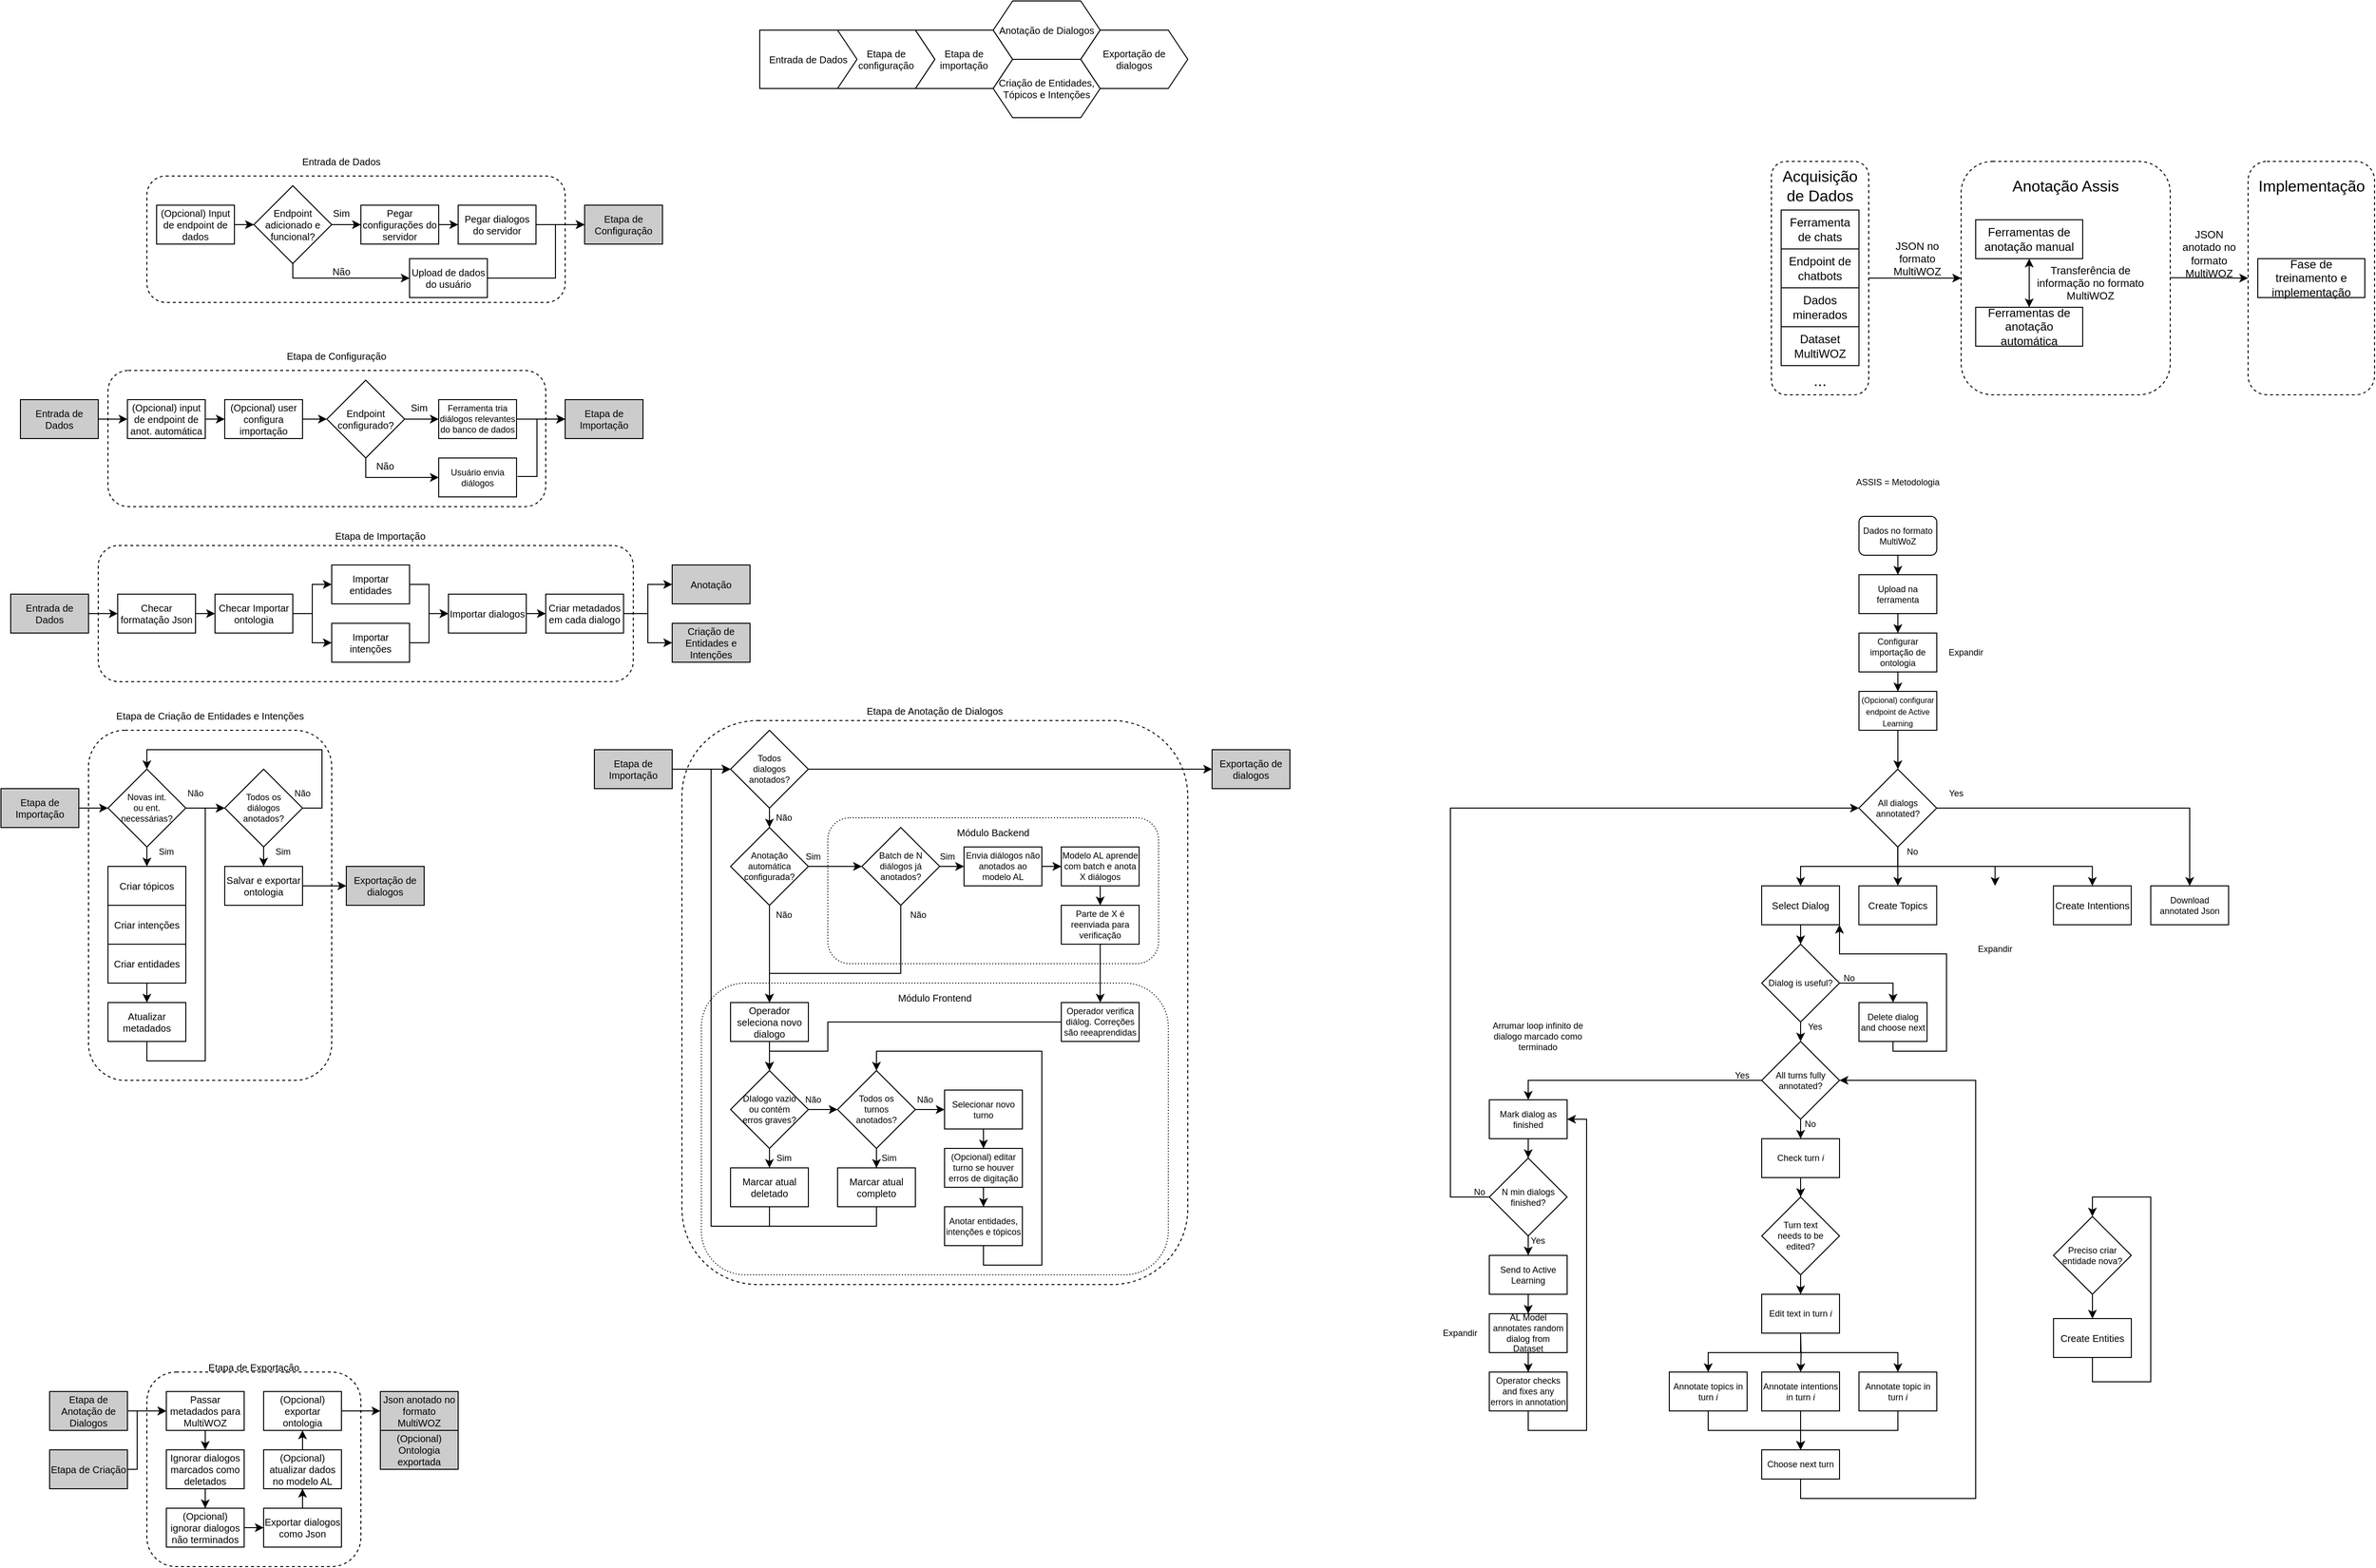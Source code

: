 <mxfile version="18.2.0" type="github">
  <diagram id="UwwP2Qq3AzNfzOclVscV" name="Page-1">
    <mxGraphModel dx="3298" dy="1482" grid="1" gridSize="10" guides="1" tooltips="1" connect="1" arrows="1" fold="1" page="1" pageScale="1" pageWidth="850" pageHeight="1100" math="0" shadow="0">
      <root>
        <mxCell id="0" />
        <mxCell id="1" parent="0" />
        <mxCell id="-UZiajmJjqbnYDhWoxUk-90" value="" style="rounded=1;whiteSpace=wrap;html=1;fontSize=10;strokeColor=default;dashed=1;fillColor=none;" parent="1" vertex="1">
          <mxGeometry x="-1010" y="330" width="520" height="580" as="geometry" />
        </mxCell>
        <mxCell id="-UZiajmJjqbnYDhWoxUk-155" value="" style="rounded=1;whiteSpace=wrap;html=1;fontSize=9;fillColor=none;dashed=1;dashPattern=1 2;" parent="1" vertex="1">
          <mxGeometry x="-990" y="600" width="480" height="300" as="geometry" />
        </mxCell>
        <mxCell id="-UZiajmJjqbnYDhWoxUk-34" value="" style="rounded=1;whiteSpace=wrap;html=1;fontSize=10;strokeColor=default;dashed=1;fillColor=none;" parent="1" vertex="1">
          <mxGeometry x="-1600" y="-30" width="450" height="140" as="geometry" />
        </mxCell>
        <mxCell id="GT-CHdWPAFGHRpYFUDZQ-88" value="" style="rounded=1;whiteSpace=wrap;html=1;fontSize=10;strokeColor=default;dashed=1;fillColor=none;" parent="1" vertex="1">
          <mxGeometry x="-1560" y="-230" width="430" height="130" as="geometry" />
        </mxCell>
        <mxCell id="GT-CHdWPAFGHRpYFUDZQ-21" value="Entrada de Dados" style="shape=step;perimeter=stepPerimeter;whiteSpace=wrap;html=1;fixedSize=1;fontSize=10;strokeColor=default;size=0;" parent="1" vertex="1">
          <mxGeometry x="-930" y="-380" width="100" height="60" as="geometry" />
        </mxCell>
        <mxCell id="0-cCwCvb7G1Yeapmh6Bt-6" value="" style="edgeStyle=orthogonalEdgeStyle;rounded=0;orthogonalLoop=1;jettySize=auto;html=1;fontSize=10;" parent="1" source="0-cCwCvb7G1Yeapmh6Bt-3" target="0-cCwCvb7G1Yeapmh6Bt-5" edge="1">
          <mxGeometry relative="1" as="geometry" />
        </mxCell>
        <mxCell id="0-cCwCvb7G1Yeapmh6Bt-3" value="&lt;div style=&quot;font-size: 9px;&quot;&gt;Dados no formato MultiWoZ&lt;/div&gt;" style="rounded=1;whiteSpace=wrap;html=1;fontSize=9;" parent="1" vertex="1">
          <mxGeometry x="200" y="120" width="80" height="40" as="geometry" />
        </mxCell>
        <mxCell id="0-cCwCvb7G1Yeapmh6Bt-8" value="" style="edgeStyle=orthogonalEdgeStyle;rounded=0;orthogonalLoop=1;jettySize=auto;html=1;fontSize=10;" parent="1" source="0-cCwCvb7G1Yeapmh6Bt-5" target="0-cCwCvb7G1Yeapmh6Bt-7" edge="1">
          <mxGeometry relative="1" as="geometry" />
        </mxCell>
        <mxCell id="0-cCwCvb7G1Yeapmh6Bt-5" value="&lt;div style=&quot;font-size: 9px;&quot;&gt;Upload na ferramenta&lt;/div&gt;" style="rounded=0;whiteSpace=wrap;html=1;fontSize=9;" parent="1" vertex="1">
          <mxGeometry x="200" y="180" width="80" height="40" as="geometry" />
        </mxCell>
        <mxCell id="0-cCwCvb7G1Yeapmh6Bt-10" value="" style="edgeStyle=orthogonalEdgeStyle;rounded=0;orthogonalLoop=1;jettySize=auto;html=1;fontSize=10;" parent="1" source="0-cCwCvb7G1Yeapmh6Bt-7" target="0-cCwCvb7G1Yeapmh6Bt-9" edge="1">
          <mxGeometry relative="1" as="geometry" />
        </mxCell>
        <mxCell id="0-cCwCvb7G1Yeapmh6Bt-7" value="Configurar importação de ontologia" style="rounded=0;whiteSpace=wrap;html=1;fontSize=9;" parent="1" vertex="1">
          <mxGeometry x="200" y="240" width="80" height="40" as="geometry" />
        </mxCell>
        <mxCell id="0-cCwCvb7G1Yeapmh6Bt-13" value="" style="edgeStyle=orthogonalEdgeStyle;rounded=0;orthogonalLoop=1;jettySize=auto;html=1;fontSize=9;" parent="1" source="0-cCwCvb7G1Yeapmh6Bt-9" edge="1">
          <mxGeometry relative="1" as="geometry">
            <mxPoint x="240" y="380" as="targetPoint" />
          </mxGeometry>
        </mxCell>
        <mxCell id="0-cCwCvb7G1Yeapmh6Bt-9" value="&lt;font style=&quot;font-size: 8px;&quot;&gt;(Opcional) configurar endpoint de Active Learning&lt;/font&gt;" style="rounded=0;whiteSpace=wrap;html=1;fontSize=10;" parent="1" vertex="1">
          <mxGeometry x="200" y="300" width="80" height="40" as="geometry" />
        </mxCell>
        <mxCell id="0-cCwCvb7G1Yeapmh6Bt-11" value="ASSIS = Metodologia" style="text;html=1;strokeColor=none;fillColor=none;align=center;verticalAlign=middle;whiteSpace=wrap;rounded=0;fontSize=9;" parent="1" vertex="1">
          <mxGeometry x="175" y="70" width="130" height="30" as="geometry" />
        </mxCell>
        <mxCell id="0-cCwCvb7G1Yeapmh6Bt-14" value="Create Intentions" style="rounded=0;whiteSpace=wrap;html=1;fontSize=10;" parent="1" vertex="1">
          <mxGeometry x="399.89" y="500" width="80" height="40" as="geometry" />
        </mxCell>
        <mxCell id="0-cCwCvb7G1Yeapmh6Bt-15" value="Create Topics" style="rounded=0;whiteSpace=wrap;html=1;fontSize=10;" parent="1" vertex="1">
          <mxGeometry x="199.89" y="500" width="80" height="40" as="geometry" />
        </mxCell>
        <mxCell id="0-cCwCvb7G1Yeapmh6Bt-17" value="" style="edgeStyle=orthogonalEdgeStyle;rounded=0;orthogonalLoop=1;jettySize=auto;html=1;fontSize=9;" parent="1" edge="1">
          <mxGeometry relative="1" as="geometry">
            <mxPoint x="239.96" y="460" as="sourcePoint" />
            <mxPoint x="139.96" y="500" as="targetPoint" />
            <Array as="points">
              <mxPoint x="239.96" y="480" />
              <mxPoint x="139.96" y="480" />
            </Array>
          </mxGeometry>
        </mxCell>
        <mxCell id="0-cCwCvb7G1Yeapmh6Bt-103" value="" style="edgeStyle=orthogonalEdgeStyle;rounded=0;orthogonalLoop=1;jettySize=auto;html=1;fontSize=9;entryX=0.5;entryY=0;entryDx=0;entryDy=0;" parent="1" source="0-cCwCvb7G1Yeapmh6Bt-19" target="0-cCwCvb7G1Yeapmh6Bt-56" edge="1">
          <mxGeometry relative="1" as="geometry" />
        </mxCell>
        <mxCell id="0-cCwCvb7G1Yeapmh6Bt-19" value="Select Dialog" style="rounded=0;whiteSpace=wrap;html=1;fontSize=10;" parent="1" vertex="1">
          <mxGeometry x="99.96" y="500" width="80" height="40" as="geometry" />
        </mxCell>
        <mxCell id="0-cCwCvb7G1Yeapmh6Bt-31" value="" style="edgeStyle=orthogonalEdgeStyle;rounded=0;orthogonalLoop=1;jettySize=auto;html=1;fontSize=9;" parent="1" target="0-cCwCvb7G1Yeapmh6Bt-33" edge="1">
          <mxGeometry relative="1" as="geometry">
            <mxPoint x="140" y="960" as="sourcePoint" />
          </mxGeometry>
        </mxCell>
        <mxCell id="0-cCwCvb7G1Yeapmh6Bt-40" value="" style="edgeStyle=orthogonalEdgeStyle;rounded=0;orthogonalLoop=1;jettySize=auto;html=1;fontSize=9;" parent="1" source="0-cCwCvb7G1Yeapmh6Bt-32" target="0-cCwCvb7G1Yeapmh6Bt-39" edge="1">
          <mxGeometry relative="1" as="geometry" />
        </mxCell>
        <mxCell id="0-cCwCvb7G1Yeapmh6Bt-63" value="" style="edgeStyle=orthogonalEdgeStyle;rounded=0;orthogonalLoop=1;jettySize=auto;html=1;fontSize=9;entryX=0.5;entryY=0;entryDx=0;entryDy=0;" parent="1" source="0-cCwCvb7G1Yeapmh6Bt-32" target="0-cCwCvb7G1Yeapmh6Bt-66" edge="1">
          <mxGeometry relative="1" as="geometry">
            <mxPoint x="-140" y="700" as="targetPoint" />
          </mxGeometry>
        </mxCell>
        <mxCell id="0-cCwCvb7G1Yeapmh6Bt-32" value="All turns fully annotated?" style="rhombus;whiteSpace=wrap;html=1;fontSize=9;" parent="1" vertex="1">
          <mxGeometry x="100.0" y="660" width="80" height="80" as="geometry" />
        </mxCell>
        <mxCell id="0-cCwCvb7G1Yeapmh6Bt-50" value="" style="edgeStyle=orthogonalEdgeStyle;rounded=0;orthogonalLoop=1;jettySize=auto;html=1;fontSize=9;" parent="1" source="0-cCwCvb7G1Yeapmh6Bt-33" target="0-cCwCvb7G1Yeapmh6Bt-45" edge="1">
          <mxGeometry relative="1" as="geometry" />
        </mxCell>
        <mxCell id="0-cCwCvb7G1Yeapmh6Bt-33" value="Annotate intentions in turn &lt;i&gt;i&lt;/i&gt;" style="rounded=0;whiteSpace=wrap;html=1;fontSize=9;" parent="1" vertex="1">
          <mxGeometry x="100.0" y="1000" width="80" height="40" as="geometry" />
        </mxCell>
        <mxCell id="0-cCwCvb7G1Yeapmh6Bt-49" value="" style="edgeStyle=orthogonalEdgeStyle;rounded=0;orthogonalLoop=1;jettySize=auto;html=1;fontSize=9;" parent="1" source="0-cCwCvb7G1Yeapmh6Bt-34" target="0-cCwCvb7G1Yeapmh6Bt-45" edge="1">
          <mxGeometry relative="1" as="geometry">
            <Array as="points">
              <mxPoint x="240.0" y="1060" />
              <mxPoint x="140" y="1060" />
            </Array>
          </mxGeometry>
        </mxCell>
        <mxCell id="0-cCwCvb7G1Yeapmh6Bt-34" value="Annotate topic in turn &lt;i&gt;i&lt;/i&gt;" style="rounded=0;whiteSpace=wrap;html=1;fontSize=9;" parent="1" vertex="1">
          <mxGeometry x="200" y="1000" width="80" height="40" as="geometry" />
        </mxCell>
        <mxCell id="0-cCwCvb7G1Yeapmh6Bt-47" value="" style="edgeStyle=orthogonalEdgeStyle;rounded=0;orthogonalLoop=1;jettySize=auto;html=1;fontSize=9;" parent="1" source="0-cCwCvb7G1Yeapmh6Bt-35" target="0-cCwCvb7G1Yeapmh6Bt-45" edge="1">
          <mxGeometry relative="1" as="geometry">
            <mxPoint x="45.0" y="1120" as="targetPoint" />
            <Array as="points">
              <mxPoint x="45.0" y="1060" />
              <mxPoint x="140" y="1060" />
            </Array>
          </mxGeometry>
        </mxCell>
        <mxCell id="0-cCwCvb7G1Yeapmh6Bt-35" value="Annotate topics in turn &lt;i&gt;i&lt;/i&gt;" style="rounded=0;whiteSpace=wrap;html=1;fontSize=9;" parent="1" vertex="1">
          <mxGeometry x="5.0" y="1000" width="80" height="40" as="geometry" />
        </mxCell>
        <mxCell id="0-cCwCvb7G1Yeapmh6Bt-36" value="" style="edgeStyle=orthogonalEdgeStyle;rounded=0;orthogonalLoop=1;jettySize=auto;html=1;fontSize=9;entryX=0.5;entryY=0;entryDx=0;entryDy=0;" parent="1" target="0-cCwCvb7G1Yeapmh6Bt-34" edge="1">
          <mxGeometry relative="1" as="geometry">
            <mxPoint x="140" y="960" as="sourcePoint" />
            <mxPoint x="150" y="1010" as="targetPoint" />
            <Array as="points">
              <mxPoint x="140" y="980" />
              <mxPoint x="240.0" y="980" />
            </Array>
          </mxGeometry>
        </mxCell>
        <mxCell id="0-cCwCvb7G1Yeapmh6Bt-37" value="" style="edgeStyle=orthogonalEdgeStyle;rounded=0;orthogonalLoop=1;jettySize=auto;html=1;fontSize=9;entryX=0.5;entryY=0;entryDx=0;entryDy=0;" parent="1" target="0-cCwCvb7G1Yeapmh6Bt-35" edge="1">
          <mxGeometry relative="1" as="geometry">
            <mxPoint x="140" y="980" as="sourcePoint" />
            <mxPoint x="250.0" y="1030" as="targetPoint" />
            <Array as="points">
              <mxPoint x="45.0" y="980" />
            </Array>
          </mxGeometry>
        </mxCell>
        <mxCell id="0-cCwCvb7G1Yeapmh6Bt-42" value="" style="edgeStyle=orthogonalEdgeStyle;rounded=0;orthogonalLoop=1;jettySize=auto;html=1;fontSize=9;" parent="1" source="0-cCwCvb7G1Yeapmh6Bt-39" target="0-cCwCvb7G1Yeapmh6Bt-41" edge="1">
          <mxGeometry relative="1" as="geometry" />
        </mxCell>
        <mxCell id="0-cCwCvb7G1Yeapmh6Bt-39" value="Check turn &lt;i&gt;i &lt;/i&gt;" style="rounded=0;whiteSpace=wrap;html=1;fontSize=9;" parent="1" vertex="1">
          <mxGeometry x="100.0" y="760" width="80" height="40" as="geometry" />
        </mxCell>
        <mxCell id="0-cCwCvb7G1Yeapmh6Bt-44" value="" style="edgeStyle=orthogonalEdgeStyle;rounded=0;orthogonalLoop=1;jettySize=auto;html=1;fontSize=9;" parent="1" source="0-cCwCvb7G1Yeapmh6Bt-41" target="0-cCwCvb7G1Yeapmh6Bt-43" edge="1">
          <mxGeometry relative="1" as="geometry" />
        </mxCell>
        <mxCell id="0-cCwCvb7G1Yeapmh6Bt-41" value="Turn text&lt;br&gt;needs to be edited?" style="rhombus;whiteSpace=wrap;html=1;fontSize=9;" parent="1" vertex="1">
          <mxGeometry x="100.0" y="820" width="80" height="80" as="geometry" />
        </mxCell>
        <mxCell id="0-cCwCvb7G1Yeapmh6Bt-43" value="Edit text in turn &lt;i&gt;i&lt;/i&gt;" style="rounded=0;whiteSpace=wrap;html=1;fontSize=9;" parent="1" vertex="1">
          <mxGeometry x="100.0" y="920" width="80" height="40" as="geometry" />
        </mxCell>
        <mxCell id="0-cCwCvb7G1Yeapmh6Bt-52" value="" style="edgeStyle=orthogonalEdgeStyle;rounded=0;orthogonalLoop=1;jettySize=auto;html=1;fontSize=9;entryX=1;entryY=0.5;entryDx=0;entryDy=0;" parent="1" source="0-cCwCvb7G1Yeapmh6Bt-45" target="0-cCwCvb7G1Yeapmh6Bt-32" edge="1">
          <mxGeometry relative="1" as="geometry">
            <mxPoint x="320.0" y="1140" as="targetPoint" />
            <Array as="points">
              <mxPoint x="140" y="1130" />
              <mxPoint x="320.0" y="1130" />
              <mxPoint x="320.0" y="700" />
            </Array>
          </mxGeometry>
        </mxCell>
        <mxCell id="0-cCwCvb7G1Yeapmh6Bt-45" value="Choose next turn" style="rounded=0;whiteSpace=wrap;html=1;fontSize=9;" parent="1" vertex="1">
          <mxGeometry x="100.0" y="1080" width="80" height="30" as="geometry" />
        </mxCell>
        <mxCell id="0-cCwCvb7G1Yeapmh6Bt-53" value="No" style="text;html=1;strokeColor=none;fillColor=none;align=center;verticalAlign=middle;whiteSpace=wrap;rounded=0;fontSize=9;" parent="1" vertex="1">
          <mxGeometry x="120.0" y="730" width="60" height="30" as="geometry" />
        </mxCell>
        <mxCell id="0-cCwCvb7G1Yeapmh6Bt-54" value="Yes" style="text;html=1;strokeColor=none;fillColor=none;align=center;verticalAlign=middle;whiteSpace=wrap;rounded=0;fontSize=9;" parent="1" vertex="1">
          <mxGeometry x="125.0" y="630" width="60" height="30" as="geometry" />
        </mxCell>
        <mxCell id="0-cCwCvb7G1Yeapmh6Bt-114" value="" style="edgeStyle=orthogonalEdgeStyle;rounded=0;orthogonalLoop=1;jettySize=auto;html=1;fontSize=9;entryX=1;entryY=1;entryDx=0;entryDy=0;" parent="1" source="0-cCwCvb7G1Yeapmh6Bt-55" target="0-cCwCvb7G1Yeapmh6Bt-19" edge="1">
          <mxGeometry relative="1" as="geometry">
            <mxPoint x="235.0" y="740.0" as="targetPoint" />
            <Array as="points">
              <mxPoint x="235" y="670" />
              <mxPoint x="290" y="670" />
              <mxPoint x="290" y="570" />
              <mxPoint x="180" y="570" />
            </Array>
          </mxGeometry>
        </mxCell>
        <mxCell id="0-cCwCvb7G1Yeapmh6Bt-55" value="Delete dialog and choose next" style="rounded=0;whiteSpace=wrap;html=1;fontSize=9;" parent="1" vertex="1">
          <mxGeometry x="200" y="620" width="70" height="40" as="geometry" />
        </mxCell>
        <mxCell id="0-cCwCvb7G1Yeapmh6Bt-57" value="" style="edgeStyle=orthogonalEdgeStyle;rounded=0;orthogonalLoop=1;jettySize=auto;html=1;fontSize=9;" parent="1" source="0-cCwCvb7G1Yeapmh6Bt-56" edge="1">
          <mxGeometry relative="1" as="geometry">
            <mxPoint x="140" y="660" as="targetPoint" />
          </mxGeometry>
        </mxCell>
        <mxCell id="0-cCwCvb7G1Yeapmh6Bt-58" value="" style="edgeStyle=orthogonalEdgeStyle;rounded=0;orthogonalLoop=1;jettySize=auto;html=1;fontSize=9;entryX=0.5;entryY=0;entryDx=0;entryDy=0;" parent="1" source="0-cCwCvb7G1Yeapmh6Bt-56" target="0-cCwCvb7G1Yeapmh6Bt-55" edge="1">
          <mxGeometry relative="1" as="geometry">
            <Array as="points">
              <mxPoint x="235.0" y="600" />
            </Array>
          </mxGeometry>
        </mxCell>
        <mxCell id="0-cCwCvb7G1Yeapmh6Bt-56" value="Dialog is useful?" style="rhombus;whiteSpace=wrap;html=1;fontSize=9;" parent="1" vertex="1">
          <mxGeometry x="100.0" y="560" width="80" height="80" as="geometry" />
        </mxCell>
        <mxCell id="0-cCwCvb7G1Yeapmh6Bt-61" value="No" style="text;html=1;strokeColor=none;fillColor=none;align=center;verticalAlign=middle;whiteSpace=wrap;rounded=0;fontSize=9;" parent="1" vertex="1">
          <mxGeometry x="160" y="580" width="60" height="30" as="geometry" />
        </mxCell>
        <mxCell id="0-cCwCvb7G1Yeapmh6Bt-68" value="" style="edgeStyle=orthogonalEdgeStyle;rounded=0;orthogonalLoop=1;jettySize=auto;html=1;fontSize=9;" parent="1" source="0-cCwCvb7G1Yeapmh6Bt-66" target="0-cCwCvb7G1Yeapmh6Bt-67" edge="1">
          <mxGeometry relative="1" as="geometry" />
        </mxCell>
        <mxCell id="0-cCwCvb7G1Yeapmh6Bt-66" value="Mark dialog as finished" style="rounded=0;whiteSpace=wrap;html=1;fontSize=9;" parent="1" vertex="1">
          <mxGeometry x="-180" y="720" width="80" height="40" as="geometry" />
        </mxCell>
        <mxCell id="0-cCwCvb7G1Yeapmh6Bt-70" value="" style="edgeStyle=orthogonalEdgeStyle;rounded=0;orthogonalLoop=1;jettySize=auto;html=1;fontSize=9;" parent="1" source="0-cCwCvb7G1Yeapmh6Bt-67" target="0-cCwCvb7G1Yeapmh6Bt-69" edge="1">
          <mxGeometry relative="1" as="geometry" />
        </mxCell>
        <mxCell id="0-cCwCvb7G1Yeapmh6Bt-67" value="N min dialogs finished?" style="rhombus;whiteSpace=wrap;html=1;fontSize=9;" parent="1" vertex="1">
          <mxGeometry x="-180" y="780" width="80" height="80" as="geometry" />
        </mxCell>
        <mxCell id="0-cCwCvb7G1Yeapmh6Bt-74" value="" style="edgeStyle=orthogonalEdgeStyle;rounded=0;orthogonalLoop=1;jettySize=auto;html=1;fontSize=9;" parent="1" source="0-cCwCvb7G1Yeapmh6Bt-69" target="0-cCwCvb7G1Yeapmh6Bt-73" edge="1">
          <mxGeometry relative="1" as="geometry" />
        </mxCell>
        <mxCell id="0-cCwCvb7G1Yeapmh6Bt-69" value="Send to Active Learning" style="rounded=0;whiteSpace=wrap;html=1;fontSize=9;" parent="1" vertex="1">
          <mxGeometry x="-180" y="880" width="80" height="40" as="geometry" />
        </mxCell>
        <mxCell id="0-cCwCvb7G1Yeapmh6Bt-71" value="Yes" style="text;html=1;strokeColor=none;fillColor=none;align=center;verticalAlign=middle;whiteSpace=wrap;rounded=0;fontSize=9;" parent="1" vertex="1">
          <mxGeometry x="50.0" y="680" width="60" height="30" as="geometry" />
        </mxCell>
        <mxCell id="0-cCwCvb7G1Yeapmh6Bt-76" value="" style="edgeStyle=orthogonalEdgeStyle;rounded=0;orthogonalLoop=1;jettySize=auto;html=1;fontSize=9;" parent="1" source="0-cCwCvb7G1Yeapmh6Bt-73" target="0-cCwCvb7G1Yeapmh6Bt-75" edge="1">
          <mxGeometry relative="1" as="geometry" />
        </mxCell>
        <mxCell id="0-cCwCvb7G1Yeapmh6Bt-73" value="AL Model annotates random dialog from Dataset" style="rounded=0;whiteSpace=wrap;html=1;fontSize=9;" parent="1" vertex="1">
          <mxGeometry x="-180" y="940" width="80" height="40" as="geometry" />
        </mxCell>
        <mxCell id="0-cCwCvb7G1Yeapmh6Bt-84" value="" style="edgeStyle=orthogonalEdgeStyle;rounded=0;orthogonalLoop=1;jettySize=auto;html=1;fontSize=9;entryX=1;entryY=0.5;entryDx=0;entryDy=0;" parent="1" source="0-cCwCvb7G1Yeapmh6Bt-75" target="0-cCwCvb7G1Yeapmh6Bt-66" edge="1">
          <mxGeometry relative="1" as="geometry">
            <mxPoint x="-60.0" y="740" as="targetPoint" />
            <Array as="points">
              <mxPoint x="-140" y="1060" />
              <mxPoint x="-80.0" y="1060" />
              <mxPoint x="-80.0" y="740" />
            </Array>
          </mxGeometry>
        </mxCell>
        <mxCell id="0-cCwCvb7G1Yeapmh6Bt-75" value="Operator checks and fixes any errors in annotation" style="rounded=0;whiteSpace=wrap;html=1;fontSize=9;" parent="1" vertex="1">
          <mxGeometry x="-180" y="1000" width="80" height="40" as="geometry" />
        </mxCell>
        <mxCell id="0-cCwCvb7G1Yeapmh6Bt-81" value="Yes" style="text;html=1;strokeColor=none;fillColor=none;align=center;verticalAlign=middle;whiteSpace=wrap;rounded=0;fontSize=9;" parent="1" vertex="1">
          <mxGeometry x="-160" y="850" width="60" height="30" as="geometry" />
        </mxCell>
        <mxCell id="0-cCwCvb7G1Yeapmh6Bt-82" value="No" style="text;html=1;strokeColor=none;fillColor=none;align=center;verticalAlign=middle;whiteSpace=wrap;rounded=0;fontSize=9;" parent="1" vertex="1">
          <mxGeometry x="-220" y="800" width="60" height="30" as="geometry" />
        </mxCell>
        <mxCell id="0-cCwCvb7G1Yeapmh6Bt-86" value="" style="edgeStyle=orthogonalEdgeStyle;rounded=0;orthogonalLoop=1;jettySize=auto;html=1;fontSize=9;" parent="1" source="0-cCwCvb7G1Yeapmh6Bt-85" edge="1">
          <mxGeometry relative="1" as="geometry">
            <mxPoint x="239.96" y="500" as="targetPoint" />
          </mxGeometry>
        </mxCell>
        <mxCell id="0-cCwCvb7G1Yeapmh6Bt-92" value="" style="edgeStyle=orthogonalEdgeStyle;rounded=0;orthogonalLoop=1;jettySize=auto;html=1;fontSize=9;entryX=0.5;entryY=0;entryDx=0;entryDy=0;" parent="1" source="0-cCwCvb7G1Yeapmh6Bt-85" target="0-cCwCvb7G1Yeapmh6Bt-93" edge="1">
          <mxGeometry relative="1" as="geometry">
            <mxPoint x="429.96" y="490.0" as="targetPoint" />
          </mxGeometry>
        </mxCell>
        <mxCell id="0-cCwCvb7G1Yeapmh6Bt-85" value="All dialogs annotated?" style="rhombus;whiteSpace=wrap;html=1;fontSize=9;" parent="1" vertex="1">
          <mxGeometry x="199.89" y="380" width="80" height="80" as="geometry" />
        </mxCell>
        <mxCell id="0-cCwCvb7G1Yeapmh6Bt-89" value="No" style="text;html=1;strokeColor=none;fillColor=none;align=center;verticalAlign=middle;whiteSpace=wrap;rounded=0;fontSize=9;" parent="1" vertex="1">
          <mxGeometry x="224.96" y="450" width="60" height="30" as="geometry" />
        </mxCell>
        <mxCell id="0-cCwCvb7G1Yeapmh6Bt-93" value="Download annotated Json" style="rounded=0;whiteSpace=wrap;html=1;fontSize=9;" parent="1" vertex="1">
          <mxGeometry x="499.96" y="500" width="80" height="40" as="geometry" />
        </mxCell>
        <mxCell id="0-cCwCvb7G1Yeapmh6Bt-94" value="Yes" style="text;html=1;strokeColor=none;fillColor=none;align=center;verticalAlign=middle;whiteSpace=wrap;rounded=0;fontSize=9;" parent="1" vertex="1">
          <mxGeometry x="269.96" y="390" width="60" height="30" as="geometry" />
        </mxCell>
        <mxCell id="0-cCwCvb7G1Yeapmh6Bt-95" value="&lt;div&gt;Expandir&lt;/div&gt;" style="text;html=1;strokeColor=none;fillColor=none;align=center;verticalAlign=middle;whiteSpace=wrap;rounded=0;fontSize=9;" parent="1" vertex="1">
          <mxGeometry x="280" y="245" width="60" height="30" as="geometry" />
        </mxCell>
        <mxCell id="0-cCwCvb7G1Yeapmh6Bt-96" value="&lt;div&gt;Expandir&lt;/div&gt;" style="text;html=1;strokeColor=none;fillColor=none;align=center;verticalAlign=middle;whiteSpace=wrap;rounded=0;fontSize=9;" parent="1" vertex="1">
          <mxGeometry x="-240" y="945" width="60" height="30" as="geometry" />
        </mxCell>
        <mxCell id="0-cCwCvb7G1Yeapmh6Bt-99" value="" style="edgeStyle=orthogonalEdgeStyle;rounded=0;orthogonalLoop=1;jettySize=auto;html=1;fontSize=9;exitX=0.5;exitY=1;exitDx=0;exitDy=0;" parent="1" edge="1">
          <mxGeometry relative="1" as="geometry">
            <mxPoint x="239.92" y="460" as="sourcePoint" />
            <mxPoint x="339.92" y="500" as="targetPoint" />
            <Array as="points">
              <mxPoint x="239.92" y="480" />
              <mxPoint x="339.92" y="480" />
            </Array>
          </mxGeometry>
        </mxCell>
        <mxCell id="0-cCwCvb7G1Yeapmh6Bt-104" value="" style="edgeStyle=orthogonalEdgeStyle;rounded=0;orthogonalLoop=1;jettySize=auto;html=1;fontSize=9;exitX=0.5;exitY=1;exitDx=0;exitDy=0;entryX=0.5;entryY=0;entryDx=0;entryDy=0;" parent="1" target="0-cCwCvb7G1Yeapmh6Bt-14" edge="1">
          <mxGeometry relative="1" as="geometry">
            <mxPoint x="240.0" y="460" as="sourcePoint" />
            <mxPoint x="340.0" y="500" as="targetPoint" />
            <Array as="points">
              <mxPoint x="240" y="480" />
              <mxPoint x="440" y="480" />
            </Array>
          </mxGeometry>
        </mxCell>
        <mxCell id="0-cCwCvb7G1Yeapmh6Bt-105" value="" style="edgeStyle=orthogonalEdgeStyle;rounded=0;orthogonalLoop=1;jettySize=auto;html=1;fontSize=9;entryX=0;entryY=0.5;entryDx=0;entryDy=0;exitX=0;exitY=0.5;exitDx=0;exitDy=0;" parent="1" source="0-cCwCvb7G1Yeapmh6Bt-67" target="0-cCwCvb7G1Yeapmh6Bt-85" edge="1">
          <mxGeometry relative="1" as="geometry">
            <mxPoint x="-380" y="830" as="sourcePoint" />
            <mxPoint x="-220.04" y="470.0" as="targetPoint" />
            <Array as="points">
              <mxPoint x="-220" y="820" />
              <mxPoint x="-220" y="420" />
            </Array>
          </mxGeometry>
        </mxCell>
        <mxCell id="0-cCwCvb7G1Yeapmh6Bt-106" value="Arrumar loop infinito de dialogo marcado como terminado " style="text;html=1;strokeColor=none;fillColor=none;align=center;verticalAlign=middle;whiteSpace=wrap;rounded=0;fontSize=9;" parent="1" vertex="1">
          <mxGeometry x="-180" y="640" width="100" height="30" as="geometry" />
        </mxCell>
        <mxCell id="0-cCwCvb7G1Yeapmh6Bt-107" value="Expandir" style="text;html=1;strokeColor=none;fillColor=none;align=center;verticalAlign=middle;whiteSpace=wrap;rounded=0;fontSize=9;" parent="1" vertex="1">
          <mxGeometry x="309.89" y="550" width="60" height="30" as="geometry" />
        </mxCell>
        <mxCell id="0-cCwCvb7G1Yeapmh6Bt-110" value="" style="edgeStyle=orthogonalEdgeStyle;rounded=0;orthogonalLoop=1;jettySize=auto;html=1;fontSize=9;" parent="1" source="0-cCwCvb7G1Yeapmh6Bt-108" target="0-cCwCvb7G1Yeapmh6Bt-109" edge="1">
          <mxGeometry relative="1" as="geometry" />
        </mxCell>
        <mxCell id="0-cCwCvb7G1Yeapmh6Bt-108" value="Preciso criar entidade nova?" style="rhombus;whiteSpace=wrap;html=1;fontSize=9;" parent="1" vertex="1">
          <mxGeometry x="399.96" y="840" width="80" height="80" as="geometry" />
        </mxCell>
        <mxCell id="0-cCwCvb7G1Yeapmh6Bt-112" value="" style="edgeStyle=orthogonalEdgeStyle;rounded=0;orthogonalLoop=1;jettySize=auto;html=1;fontSize=9;entryX=0.5;entryY=0;entryDx=0;entryDy=0;" parent="1" source="0-cCwCvb7G1Yeapmh6Bt-109" target="0-cCwCvb7G1Yeapmh6Bt-108" edge="1">
          <mxGeometry relative="1" as="geometry">
            <mxPoint x="509.96" y="790" as="targetPoint" />
            <Array as="points">
              <mxPoint x="439.96" y="1010" />
              <mxPoint x="499.96" y="1010" />
              <mxPoint x="499.96" y="820" />
              <mxPoint x="439.96" y="820" />
            </Array>
          </mxGeometry>
        </mxCell>
        <mxCell id="0-cCwCvb7G1Yeapmh6Bt-109" value="Create Entities" style="rounded=0;whiteSpace=wrap;html=1;fontSize=10;" parent="1" vertex="1">
          <mxGeometry x="399.96" y="945" width="80" height="40" as="geometry" />
        </mxCell>
        <mxCell id="GT-CHdWPAFGHRpYFUDZQ-9" value="&lt;font style=&quot;font-size: 10px;&quot;&gt;Etapa de&lt;br style=&quot;font-size: 10px;&quot;&gt;importação&lt;br style=&quot;font-size: 10px;&quot;&gt;&lt;/font&gt;" style="shape=step;perimeter=stepPerimeter;whiteSpace=wrap;html=1;fixedSize=1;fontSize=10;strokeColor=default;size=20;" parent="1" vertex="1">
          <mxGeometry x="-770" y="-380" width="100" height="60" as="geometry" />
        </mxCell>
        <mxCell id="GT-CHdWPAFGHRpYFUDZQ-16" value="&lt;font style=&quot;font-size: 10px;&quot;&gt;Etapa de&lt;br style=&quot;font-size: 10px;&quot;&gt;configuração&lt;br style=&quot;font-size: 10px;&quot;&gt;&lt;/font&gt;" style="shape=step;perimeter=stepPerimeter;whiteSpace=wrap;html=1;fixedSize=1;fontSize=10;strokeColor=default;size=20;" parent="1" vertex="1">
          <mxGeometry x="-850" y="-380" width="100" height="60" as="geometry" />
        </mxCell>
        <mxCell id="GT-CHdWPAFGHRpYFUDZQ-18" value="Anotação de Dialogos" style="shape=hexagon;perimeter=hexagonPerimeter2;whiteSpace=wrap;html=1;fixedSize=1;fontSize=10;strokeColor=default;size=20;" parent="1" vertex="1">
          <mxGeometry x="-690" y="-410" width="110" height="60" as="geometry" />
        </mxCell>
        <mxCell id="GT-CHdWPAFGHRpYFUDZQ-19" value="Criação de Entidades, Tópicos e Intenções" style="shape=hexagon;perimeter=hexagonPerimeter2;whiteSpace=wrap;html=1;fixedSize=1;fontSize=10;strokeColor=default;size=20;" parent="1" vertex="1">
          <mxGeometry x="-690" y="-350" width="110" height="60" as="geometry" />
        </mxCell>
        <mxCell id="GT-CHdWPAFGHRpYFUDZQ-20" value="Exportação de&lt;br style=&quot;font-size: 10px;&quot;&gt;dialogos" style="shape=hexagon;perimeter=hexagonPerimeter2;whiteSpace=wrap;html=1;fixedSize=1;fontSize=10;strokeColor=default;size=20;" parent="1" vertex="1">
          <mxGeometry x="-600" y="-380" width="110" height="60" as="geometry" />
        </mxCell>
        <mxCell id="GT-CHdWPAFGHRpYFUDZQ-51" value="" style="edgeStyle=orthogonalEdgeStyle;rounded=0;orthogonalLoop=1;jettySize=auto;html=1;fontSize=10;" parent="1" source="GT-CHdWPAFGHRpYFUDZQ-47" target="GT-CHdWPAFGHRpYFUDZQ-50" edge="1">
          <mxGeometry relative="1" as="geometry" />
        </mxCell>
        <mxCell id="GT-CHdWPAFGHRpYFUDZQ-47" value="Endpoint adicionado e funcional?" style="rhombus;whiteSpace=wrap;html=1;fontSize=10;strokeColor=default;" parent="1" vertex="1">
          <mxGeometry x="-1450" y="-220" width="80" height="80" as="geometry" />
        </mxCell>
        <mxCell id="GT-CHdWPAFGHRpYFUDZQ-56" value="" style="edgeStyle=orthogonalEdgeStyle;rounded=0;orthogonalLoop=1;jettySize=auto;html=1;fontSize=10;" parent="1" source="GT-CHdWPAFGHRpYFUDZQ-50" target="GT-CHdWPAFGHRpYFUDZQ-55" edge="1">
          <mxGeometry relative="1" as="geometry" />
        </mxCell>
        <mxCell id="GT-CHdWPAFGHRpYFUDZQ-50" value="Pegar configurações do servidor" style="rounded=0;whiteSpace=wrap;html=1;fontSize=10;strokeColor=default;" parent="1" vertex="1">
          <mxGeometry x="-1340" y="-200" width="80" height="40" as="geometry" />
        </mxCell>
        <mxCell id="GT-CHdWPAFGHRpYFUDZQ-53" value="Não" style="text;html=1;strokeColor=none;fillColor=none;align=center;verticalAlign=middle;whiteSpace=wrap;rounded=0;fontSize=10;" parent="1" vertex="1">
          <mxGeometry x="-1375" y="-140" width="30" height="15" as="geometry" />
        </mxCell>
        <mxCell id="GT-CHdWPAFGHRpYFUDZQ-63" value="" style="edgeStyle=orthogonalEdgeStyle;rounded=0;orthogonalLoop=1;jettySize=auto;html=1;fontSize=10;entryX=0;entryY=0.5;entryDx=0;entryDy=0;" parent="1" source="GT-CHdWPAFGHRpYFUDZQ-55" target="GT-CHdWPAFGHRpYFUDZQ-87" edge="1">
          <mxGeometry relative="1" as="geometry">
            <mxPoint x="-1120" y="-180" as="targetPoint" />
          </mxGeometry>
        </mxCell>
        <mxCell id="GT-CHdWPAFGHRpYFUDZQ-55" value="Pegar dialogos do servidor" style="rounded=0;whiteSpace=wrap;html=1;fontSize=10;strokeColor=default;" parent="1" vertex="1">
          <mxGeometry x="-1240" y="-200" width="80" height="40" as="geometry" />
        </mxCell>
        <mxCell id="GT-CHdWPAFGHRpYFUDZQ-64" value="" style="edgeStyle=orthogonalEdgeStyle;rounded=0;orthogonalLoop=1;jettySize=auto;html=1;fontSize=10;entryX=0;entryY=0.5;entryDx=0;entryDy=0;" parent="1" source="GT-CHdWPAFGHRpYFUDZQ-57" target="GT-CHdWPAFGHRpYFUDZQ-87" edge="1">
          <mxGeometry relative="1" as="geometry">
            <mxPoint x="-1120" y="-180" as="targetPoint" />
            <Array as="points">
              <mxPoint x="-1140" y="-125" />
              <mxPoint x="-1140" y="-180" />
            </Array>
          </mxGeometry>
        </mxCell>
        <mxCell id="GT-CHdWPAFGHRpYFUDZQ-57" value="Upload de dados do usuário" style="rounded=0;whiteSpace=wrap;html=1;fontSize=10;strokeColor=default;" parent="1" vertex="1">
          <mxGeometry x="-1290" y="-145" width="80" height="40" as="geometry" />
        </mxCell>
        <mxCell id="GT-CHdWPAFGHRpYFUDZQ-61" value="" style="endArrow=classic;html=1;rounded=0;fontSize=10;exitX=0.5;exitY=1;exitDx=0;exitDy=0;entryX=0;entryY=0.5;entryDx=0;entryDy=0;" parent="1" source="GT-CHdWPAFGHRpYFUDZQ-47" target="GT-CHdWPAFGHRpYFUDZQ-57" edge="1">
          <mxGeometry width="50" height="50" relative="1" as="geometry">
            <mxPoint x="-1320" y="-150" as="sourcePoint" />
            <mxPoint x="-1160" y="-150" as="targetPoint" />
            <Array as="points">
              <mxPoint x="-1410" y="-125" />
            </Array>
          </mxGeometry>
        </mxCell>
        <mxCell id="GT-CHdWPAFGHRpYFUDZQ-87" value="Etapa de Configuração" style="rounded=0;whiteSpace=wrap;html=1;fontSize=10;strokeColor=default;fillColor=#CCCCCC;" parent="1" vertex="1">
          <mxGeometry x="-1110" y="-200" width="80" height="40" as="geometry" />
        </mxCell>
        <mxCell id="GT-CHdWPAFGHRpYFUDZQ-89" value="Entrada de Dados" style="text;html=1;strokeColor=none;fillColor=none;align=center;verticalAlign=middle;whiteSpace=wrap;rounded=0;dashed=1;fontSize=10;" parent="1" vertex="1">
          <mxGeometry x="-1410" y="-260" width="100" height="30" as="geometry" />
        </mxCell>
        <mxCell id="GT-CHdWPAFGHRpYFUDZQ-97" value="" style="edgeStyle=orthogonalEdgeStyle;rounded=0;orthogonalLoop=1;jettySize=auto;html=1;fontSize=10;" parent="1" source="GT-CHdWPAFGHRpYFUDZQ-95" target="GT-CHdWPAFGHRpYFUDZQ-47" edge="1">
          <mxGeometry relative="1" as="geometry" />
        </mxCell>
        <mxCell id="GT-CHdWPAFGHRpYFUDZQ-95" value="(Opcional) Input de endpoint de dados" style="rounded=0;whiteSpace=wrap;html=1;fontSize=10;strokeColor=default;" parent="1" vertex="1">
          <mxGeometry x="-1550" y="-200" width="80" height="40" as="geometry" />
        </mxCell>
        <mxCell id="GT-CHdWPAFGHRpYFUDZQ-99" value="Sim" style="text;html=1;strokeColor=none;fillColor=none;align=center;verticalAlign=middle;whiteSpace=wrap;rounded=0;fontSize=10;" parent="1" vertex="1">
          <mxGeometry x="-1375" y="-200" width="30" height="15" as="geometry" />
        </mxCell>
        <mxCell id="GT-CHdWPAFGHRpYFUDZQ-103" value="Etapa de Configuração" style="text;html=1;strokeColor=none;fillColor=none;align=center;verticalAlign=middle;whiteSpace=wrap;rounded=0;dashed=1;fontSize=10;" parent="1" vertex="1">
          <mxGeometry x="-1435" y="-60" width="140" height="30" as="geometry" />
        </mxCell>
        <mxCell id="GT-CHdWPAFGHRpYFUDZQ-106" value="" style="edgeStyle=orthogonalEdgeStyle;rounded=0;orthogonalLoop=1;jettySize=auto;html=1;fontSize=10;entryX=0;entryY=0.5;entryDx=0;entryDy=0;exitX=1;exitY=0.5;exitDx=0;exitDy=0;" parent="1" source="GT-CHdWPAFGHRpYFUDZQ-135" target="-UZiajmJjqbnYDhWoxUk-33" edge="1">
          <mxGeometry relative="1" as="geometry">
            <mxPoint x="-1139" y="49" as="targetPoint" />
            <Array as="points">
              <mxPoint x="-1170" y="20" />
              <mxPoint x="-1170" y="20" />
            </Array>
            <mxPoint x="-1179" y="19" as="sourcePoint" />
          </mxGeometry>
        </mxCell>
        <mxCell id="GT-CHdWPAFGHRpYFUDZQ-108" value="" style="edgeStyle=orthogonalEdgeStyle;rounded=0;orthogonalLoop=1;jettySize=auto;html=1;fontSize=10;entryX=0;entryY=0.5;entryDx=0;entryDy=0;" parent="1" target="-UZiajmJjqbnYDhWoxUk-33" edge="1">
          <mxGeometry relative="1" as="geometry">
            <mxPoint x="-1139" y="49" as="targetPoint" />
            <Array as="points">
              <mxPoint x="-1159" y="79" />
              <mxPoint x="-1159" y="20" />
            </Array>
            <mxPoint x="-1179" y="79" as="sourcePoint" />
          </mxGeometry>
        </mxCell>
        <mxCell id="GT-CHdWPAFGHRpYFUDZQ-126" value="" style="edgeStyle=orthogonalEdgeStyle;rounded=0;orthogonalLoop=1;jettySize=auto;html=1;fontSize=10;" parent="1" source="GT-CHdWPAFGHRpYFUDZQ-114" target="GT-CHdWPAFGHRpYFUDZQ-116" edge="1">
          <mxGeometry relative="1" as="geometry" />
        </mxCell>
        <mxCell id="GT-CHdWPAFGHRpYFUDZQ-114" value="Entrada de Dados" style="rounded=0;whiteSpace=wrap;html=1;fontSize=10;strokeColor=default;fillColor=#CCCCCC;" parent="1" vertex="1">
          <mxGeometry x="-1690" width="80" height="40" as="geometry" />
        </mxCell>
        <mxCell id="GT-CHdWPAFGHRpYFUDZQ-123" value="" style="edgeStyle=orthogonalEdgeStyle;rounded=0;orthogonalLoop=1;jettySize=auto;html=1;fontSize=10;" parent="1" source="GT-CHdWPAFGHRpYFUDZQ-116" edge="1">
          <mxGeometry relative="1" as="geometry">
            <mxPoint x="-1480" y="20" as="targetPoint" />
          </mxGeometry>
        </mxCell>
        <mxCell id="GT-CHdWPAFGHRpYFUDZQ-116" value="(Opcional) input de endpoint de anot. automática" style="rounded=0;whiteSpace=wrap;html=1;fontSize=10;strokeColor=default;" parent="1" vertex="1">
          <mxGeometry x="-1580" width="80" height="40" as="geometry" />
        </mxCell>
        <mxCell id="GT-CHdWPAFGHRpYFUDZQ-127" value="" style="edgeStyle=orthogonalEdgeStyle;rounded=0;orthogonalLoop=1;jettySize=auto;html=1;fontSize=10;" parent="1" source="GT-CHdWPAFGHRpYFUDZQ-117" target="GT-CHdWPAFGHRpYFUDZQ-121" edge="1">
          <mxGeometry relative="1" as="geometry" />
        </mxCell>
        <mxCell id="GT-CHdWPAFGHRpYFUDZQ-117" value="(Opcional) user configura importação" style="rounded=0;whiteSpace=wrap;html=1;fontSize=10;strokeColor=default;" parent="1" vertex="1">
          <mxGeometry x="-1480" width="80" height="40" as="geometry" />
        </mxCell>
        <mxCell id="GT-CHdWPAFGHRpYFUDZQ-132" value="" style="edgeStyle=orthogonalEdgeStyle;rounded=0;orthogonalLoop=1;jettySize=auto;html=1;fontSize=10;" parent="1" source="GT-CHdWPAFGHRpYFUDZQ-121" edge="1">
          <mxGeometry relative="1" as="geometry">
            <mxPoint x="-1260" y="20" as="targetPoint" />
          </mxGeometry>
        </mxCell>
        <mxCell id="-UZiajmJjqbnYDhWoxUk-25" value="" style="edgeStyle=orthogonalEdgeStyle;rounded=0;orthogonalLoop=1;jettySize=auto;html=1;fontSize=9;entryX=0;entryY=0.5;entryDx=0;entryDy=0;" parent="1" source="GT-CHdWPAFGHRpYFUDZQ-121" target="GT-CHdWPAFGHRpYFUDZQ-137" edge="1">
          <mxGeometry relative="1" as="geometry">
            <Array as="points">
              <mxPoint x="-1335" y="80" />
            </Array>
          </mxGeometry>
        </mxCell>
        <mxCell id="GT-CHdWPAFGHRpYFUDZQ-121" value="Endpoint configurado?" style="rhombus;whiteSpace=wrap;html=1;fontSize=10;strokeColor=default;" parent="1" vertex="1">
          <mxGeometry x="-1375" y="-20" width="80" height="80" as="geometry" />
        </mxCell>
        <mxCell id="GT-CHdWPAFGHRpYFUDZQ-134" value="Sim" style="text;html=1;strokeColor=none;fillColor=none;align=center;verticalAlign=middle;whiteSpace=wrap;rounded=0;fontSize=10;" parent="1" vertex="1">
          <mxGeometry x="-1295" width="30" height="15" as="geometry" />
        </mxCell>
        <mxCell id="GT-CHdWPAFGHRpYFUDZQ-135" value="Ferramenta tria diálogos relevantes do banco de dados" style="rounded=0;whiteSpace=wrap;html=1;fontSize=9;strokeColor=default;" parent="1" vertex="1">
          <mxGeometry x="-1260" width="80" height="40" as="geometry" />
        </mxCell>
        <mxCell id="GT-CHdWPAFGHRpYFUDZQ-137" value="Usuário envia diálogos" style="rounded=0;whiteSpace=wrap;html=1;fontSize=9;strokeColor=default;" parent="1" vertex="1">
          <mxGeometry x="-1260" y="60" width="80" height="40" as="geometry" />
        </mxCell>
        <mxCell id="-UZiajmJjqbnYDhWoxUk-1" value="" style="rounded=1;whiteSpace=wrap;html=1;dashed=1;" parent="1" vertex="1">
          <mxGeometry x="600" y="-245" width="130" height="240" as="geometry" />
        </mxCell>
        <mxCell id="-UZiajmJjqbnYDhWoxUk-2" value="" style="rounded=1;whiteSpace=wrap;html=1;dashed=1;" parent="1" vertex="1">
          <mxGeometry x="305" y="-245" width="215" height="240" as="geometry" />
        </mxCell>
        <mxCell id="-UZiajmJjqbnYDhWoxUk-3" value="" style="rounded=1;whiteSpace=wrap;html=1;dashed=1;" parent="1" vertex="1">
          <mxGeometry x="110" y="-245" width="100" height="240" as="geometry" />
        </mxCell>
        <mxCell id="-UZiajmJjqbnYDhWoxUk-4" value="Ferramenta de chats" style="rounded=0;whiteSpace=wrap;html=1;" parent="1" vertex="1">
          <mxGeometry x="120" y="-195" width="80" height="40" as="geometry" />
        </mxCell>
        <mxCell id="-UZiajmJjqbnYDhWoxUk-5" value="Dados minerados" style="rounded=0;whiteSpace=wrap;html=1;" parent="1" vertex="1">
          <mxGeometry x="120" y="-115" width="80" height="40" as="geometry" />
        </mxCell>
        <mxCell id="-UZiajmJjqbnYDhWoxUk-6" value="Endpoint de chatbots" style="rounded=0;whiteSpace=wrap;html=1;" parent="1" vertex="1">
          <mxGeometry x="120" y="-155" width="80" height="40" as="geometry" />
        </mxCell>
        <mxCell id="-UZiajmJjqbnYDhWoxUk-7" value="Dataset MultiWOZ " style="rounded=0;whiteSpace=wrap;html=1;" parent="1" vertex="1">
          <mxGeometry x="120" y="-75" width="80" height="40" as="geometry" />
        </mxCell>
        <mxCell id="-UZiajmJjqbnYDhWoxUk-8" value="Ferramentas de anotação manual" style="rounded=0;whiteSpace=wrap;html=1;" parent="1" vertex="1">
          <mxGeometry x="320" y="-185" width="110" height="40" as="geometry" />
        </mxCell>
        <mxCell id="-UZiajmJjqbnYDhWoxUk-9" value="&lt;font style=&quot;font-size: 16px;&quot;&gt;...&lt;/font&gt;" style="text;html=1;strokeColor=none;fillColor=none;align=center;verticalAlign=middle;whiteSpace=wrap;rounded=0;dashed=1;fontSize=16;" parent="1" vertex="1">
          <mxGeometry x="130" y="-35" width="60" height="30" as="geometry" />
        </mxCell>
        <mxCell id="-UZiajmJjqbnYDhWoxUk-10" value="Acquisição de Dados" style="text;html=1;strokeColor=none;fillColor=none;align=center;verticalAlign=middle;whiteSpace=wrap;rounded=0;dashed=1;fontSize=16;" parent="1" vertex="1">
          <mxGeometry x="130" y="-235" width="60" height="30" as="geometry" />
        </mxCell>
        <mxCell id="-UZiajmJjqbnYDhWoxUk-11" value="Anotação Assis" style="text;html=1;strokeColor=none;fillColor=none;align=center;verticalAlign=middle;whiteSpace=wrap;rounded=0;dashed=1;fontSize=16;" parent="1" vertex="1">
          <mxGeometry x="351.25" y="-235" width="122.5" height="30" as="geometry" />
        </mxCell>
        <mxCell id="-UZiajmJjqbnYDhWoxUk-12" value="Ferramentas de anotação automática" style="rounded=0;whiteSpace=wrap;html=1;" parent="1" vertex="1">
          <mxGeometry x="320" y="-95" width="110" height="40" as="geometry" />
        </mxCell>
        <mxCell id="-UZiajmJjqbnYDhWoxUk-13" value="" style="endArrow=classic;html=1;rounded=0;fontSize=16;exitX=1;exitY=0.5;exitDx=0;exitDy=0;" parent="1" source="-UZiajmJjqbnYDhWoxUk-3" target="-UZiajmJjqbnYDhWoxUk-2" edge="1">
          <mxGeometry width="50" height="50" relative="1" as="geometry">
            <mxPoint x="280" y="-95" as="sourcePoint" />
            <mxPoint x="330" y="-145" as="targetPoint" />
          </mxGeometry>
        </mxCell>
        <mxCell id="-UZiajmJjqbnYDhWoxUk-14" value="JSON no formato MultiWOZ" style="text;html=1;strokeColor=none;fillColor=none;align=center;verticalAlign=middle;whiteSpace=wrap;rounded=0;dashed=1;fontSize=11;" parent="1" vertex="1">
          <mxGeometry x="230" y="-160" width="60" height="30" as="geometry" />
        </mxCell>
        <mxCell id="-UZiajmJjqbnYDhWoxUk-15" value="" style="endArrow=classic;startArrow=classic;html=1;rounded=0;fontSize=11;entryX=0.5;entryY=1;entryDx=0;entryDy=0;" parent="1" source="-UZiajmJjqbnYDhWoxUk-12" target="-UZiajmJjqbnYDhWoxUk-8" edge="1">
          <mxGeometry width="50" height="50" relative="1" as="geometry">
            <mxPoint x="340" y="-95" as="sourcePoint" />
            <mxPoint x="390" y="-145" as="targetPoint" />
          </mxGeometry>
        </mxCell>
        <mxCell id="-UZiajmJjqbnYDhWoxUk-16" value="Transferência de informação no formato MultiWOZ" style="text;html=1;strokeColor=none;fillColor=none;align=center;verticalAlign=middle;whiteSpace=wrap;rounded=0;dashed=1;fontSize=11;" parent="1" vertex="1">
          <mxGeometry x="380" y="-135" width="116.25" height="30" as="geometry" />
        </mxCell>
        <mxCell id="-UZiajmJjqbnYDhWoxUk-17" value="" style="endArrow=classic;html=1;rounded=0;fontSize=16;exitX=1;exitY=0.5;exitDx=0;exitDy=0;entryX=0;entryY=0.5;entryDx=0;entryDy=0;" parent="1" target="-UZiajmJjqbnYDhWoxUk-1" edge="1">
          <mxGeometry width="50" height="50" relative="1" as="geometry">
            <mxPoint x="520" y="-125.34" as="sourcePoint" />
            <mxPoint x="560" y="-125" as="targetPoint" />
          </mxGeometry>
        </mxCell>
        <mxCell id="-UZiajmJjqbnYDhWoxUk-18" value="Fase de treinamento e implementação" style="rounded=0;whiteSpace=wrap;html=1;" parent="1" vertex="1">
          <mxGeometry x="610" y="-145" width="110" height="40" as="geometry" />
        </mxCell>
        <mxCell id="-UZiajmJjqbnYDhWoxUk-19" value="Implementação" style="text;html=1;strokeColor=none;fillColor=none;align=center;verticalAlign=middle;whiteSpace=wrap;rounded=0;dashed=1;fontSize=16;" parent="1" vertex="1">
          <mxGeometry x="603.75" y="-235" width="122.5" height="30" as="geometry" />
        </mxCell>
        <mxCell id="-UZiajmJjqbnYDhWoxUk-20" value="JSON anotado no formato MultiWOZ" style="text;html=1;strokeColor=none;fillColor=none;align=center;verticalAlign=middle;whiteSpace=wrap;rounded=0;dashed=1;fontSize=11;" parent="1" vertex="1">
          <mxGeometry x="530" y="-165" width="60" height="30" as="geometry" />
        </mxCell>
        <mxCell id="-UZiajmJjqbnYDhWoxUk-21" value="Não" style="text;html=1;strokeColor=none;fillColor=none;align=center;verticalAlign=middle;whiteSpace=wrap;rounded=0;fontSize=10;" parent="1" vertex="1">
          <mxGeometry x="-1330" y="60" width="30" height="15" as="geometry" />
        </mxCell>
        <mxCell id="-UZiajmJjqbnYDhWoxUk-33" value="Etapa de Importação" style="rounded=0;whiteSpace=wrap;html=1;fontSize=10;strokeColor=default;fillColor=#CCCCCC;" parent="1" vertex="1">
          <mxGeometry x="-1130" width="80" height="40" as="geometry" />
        </mxCell>
        <mxCell id="-UZiajmJjqbnYDhWoxUk-35" value="" style="rounded=1;whiteSpace=wrap;html=1;fontSize=10;strokeColor=default;dashed=1;fillColor=none;" parent="1" vertex="1">
          <mxGeometry x="-1610" y="150" width="550" height="140" as="geometry" />
        </mxCell>
        <mxCell id="-UZiajmJjqbnYDhWoxUk-36" value="Importar entidades" style="rounded=0;whiteSpace=wrap;html=1;fontSize=10;strokeColor=default;" parent="1" vertex="1">
          <mxGeometry x="-1370" y="170" width="80" height="40" as="geometry" />
        </mxCell>
        <mxCell id="-UZiajmJjqbnYDhWoxUk-37" value="Importar intenções" style="rounded=0;whiteSpace=wrap;html=1;fontSize=10;strokeColor=default;" parent="1" vertex="1">
          <mxGeometry x="-1370" y="230" width="80" height="40" as="geometry" />
        </mxCell>
        <mxCell id="-UZiajmJjqbnYDhWoxUk-38" value="" style="edgeStyle=orthogonalEdgeStyle;rounded=0;orthogonalLoop=1;jettySize=auto;html=1;fontSize=9;" parent="1" source="-UZiajmJjqbnYDhWoxUk-39" target="-UZiajmJjqbnYDhWoxUk-42" edge="1">
          <mxGeometry relative="1" as="geometry" />
        </mxCell>
        <mxCell id="-UZiajmJjqbnYDhWoxUk-39" value="Checar formatação Json" style="rounded=0;whiteSpace=wrap;html=1;fontSize=10;strokeColor=default;" parent="1" vertex="1">
          <mxGeometry x="-1590" y="200" width="80" height="40" as="geometry" />
        </mxCell>
        <mxCell id="-UZiajmJjqbnYDhWoxUk-40" value="" style="edgeStyle=orthogonalEdgeStyle;rounded=0;orthogonalLoop=1;jettySize=auto;html=1;fontSize=9;entryX=0;entryY=0.5;entryDx=0;entryDy=0;" parent="1" source="-UZiajmJjqbnYDhWoxUk-42" target="-UZiajmJjqbnYDhWoxUk-36" edge="1">
          <mxGeometry relative="1" as="geometry" />
        </mxCell>
        <mxCell id="-UZiajmJjqbnYDhWoxUk-41" value="" style="edgeStyle=orthogonalEdgeStyle;rounded=0;orthogonalLoop=1;jettySize=auto;html=1;fontSize=9;entryX=0;entryY=0.5;entryDx=0;entryDy=0;" parent="1" source="-UZiajmJjqbnYDhWoxUk-42" target="-UZiajmJjqbnYDhWoxUk-37" edge="1">
          <mxGeometry relative="1" as="geometry">
            <mxPoint x="-1450" y="320" as="targetPoint" />
          </mxGeometry>
        </mxCell>
        <mxCell id="-UZiajmJjqbnYDhWoxUk-42" value="Checar Importar ontologia" style="rounded=0;whiteSpace=wrap;html=1;fontSize=10;strokeColor=default;" parent="1" vertex="1">
          <mxGeometry x="-1490" y="200" width="80" height="40" as="geometry" />
        </mxCell>
        <mxCell id="-UZiajmJjqbnYDhWoxUk-47" value="" style="edgeStyle=orthogonalEdgeStyle;rounded=0;orthogonalLoop=1;jettySize=auto;html=1;fontSize=9;" parent="1" source="-UZiajmJjqbnYDhWoxUk-43" target="-UZiajmJjqbnYDhWoxUk-46" edge="1">
          <mxGeometry relative="1" as="geometry" />
        </mxCell>
        <mxCell id="-UZiajmJjqbnYDhWoxUk-55" value="" style="edgeStyle=orthogonalEdgeStyle;rounded=0;orthogonalLoop=1;jettySize=auto;html=1;fontSize=9;entryX=0;entryY=0.5;entryDx=0;entryDy=0;" parent="1" source="-UZiajmJjqbnYDhWoxUk-43" target="-UZiajmJjqbnYDhWoxUk-51" edge="1">
          <mxGeometry relative="1" as="geometry">
            <mxPoint x="-1110" y="320" as="targetPoint" />
          </mxGeometry>
        </mxCell>
        <mxCell id="-UZiajmJjqbnYDhWoxUk-43" value="Criar metadados em cada dialogo" style="rounded=0;whiteSpace=wrap;html=1;fontSize=10;strokeColor=default;fillColor=#FFFFFF;" parent="1" vertex="1">
          <mxGeometry x="-1150" y="200" width="80" height="40" as="geometry" />
        </mxCell>
        <mxCell id="-UZiajmJjqbnYDhWoxUk-44" value="" style="edgeStyle=orthogonalEdgeStyle;rounded=0;orthogonalLoop=1;jettySize=auto;html=1;fontSize=10;entryX=0;entryY=0.5;entryDx=0;entryDy=0;" parent="1" edge="1">
          <mxGeometry relative="1" as="geometry">
            <mxPoint x="-1250" y="220" as="targetPoint" />
            <Array as="points">
              <mxPoint x="-1270" y="190" />
              <mxPoint x="-1270" y="220" />
            </Array>
            <mxPoint x="-1290" y="190" as="sourcePoint" />
          </mxGeometry>
        </mxCell>
        <mxCell id="-UZiajmJjqbnYDhWoxUk-45" value="" style="edgeStyle=orthogonalEdgeStyle;rounded=0;orthogonalLoop=1;jettySize=auto;html=1;fontSize=10;entryX=0;entryY=0.5;entryDx=0;entryDy=0;" parent="1" edge="1">
          <mxGeometry relative="1" as="geometry">
            <mxPoint x="-1250" y="220" as="targetPoint" />
            <Array as="points">
              <mxPoint x="-1270" y="250" />
              <mxPoint x="-1270" y="220" />
            </Array>
            <mxPoint x="-1290" y="250" as="sourcePoint" />
          </mxGeometry>
        </mxCell>
        <mxCell id="-UZiajmJjqbnYDhWoxUk-46" value="Anotação" style="rounded=0;whiteSpace=wrap;html=1;fontSize=10;strokeColor=default;fillColor=#CCCCCC;" parent="1" vertex="1">
          <mxGeometry x="-1020" y="170" width="80" height="40" as="geometry" />
        </mxCell>
        <mxCell id="-UZiajmJjqbnYDhWoxUk-49" value="" style="edgeStyle=orthogonalEdgeStyle;rounded=0;orthogonalLoop=1;jettySize=auto;html=1;fontSize=10;" parent="1" source="-UZiajmJjqbnYDhWoxUk-50" edge="1">
          <mxGeometry relative="1" as="geometry">
            <mxPoint x="-1590" y="220" as="targetPoint" />
          </mxGeometry>
        </mxCell>
        <mxCell id="-UZiajmJjqbnYDhWoxUk-50" value="Entrada de Dados" style="rounded=0;whiteSpace=wrap;html=1;fontSize=10;strokeColor=default;fillColor=#CCCCCC;" parent="1" vertex="1">
          <mxGeometry x="-1700" y="200" width="80" height="40" as="geometry" />
        </mxCell>
        <mxCell id="-UZiajmJjqbnYDhWoxUk-51" value="Criação de Entidades e Intenções" style="rounded=0;whiteSpace=wrap;html=1;fontSize=10;strokeColor=default;fillColor=#CCCCCC;" parent="1" vertex="1">
          <mxGeometry x="-1020" y="230" width="80" height="40" as="geometry" />
        </mxCell>
        <mxCell id="-UZiajmJjqbnYDhWoxUk-62" value="" style="edgeStyle=orthogonalEdgeStyle;rounded=0;orthogonalLoop=1;jettySize=auto;html=1;fontSize=9;" parent="1" source="-UZiajmJjqbnYDhWoxUk-56" target="-UZiajmJjqbnYDhWoxUk-59" edge="1">
          <mxGeometry relative="1" as="geometry" />
        </mxCell>
        <mxCell id="-UZiajmJjqbnYDhWoxUk-56" value="Etapa de Importação" style="rounded=0;whiteSpace=wrap;html=1;fontSize=10;strokeColor=default;fillColor=#CCCCCC;" parent="1" vertex="1">
          <mxGeometry x="-1710" y="400" width="80" height="40" as="geometry" />
        </mxCell>
        <mxCell id="-UZiajmJjqbnYDhWoxUk-57" value="" style="rounded=1;whiteSpace=wrap;html=1;fontSize=10;strokeColor=default;dashed=1;fillColor=none;" parent="1" vertex="1">
          <mxGeometry x="-1620" y="340" width="250" height="360" as="geometry" />
        </mxCell>
        <mxCell id="-UZiajmJjqbnYDhWoxUk-63" value="" style="edgeStyle=orthogonalEdgeStyle;rounded=0;orthogonalLoop=1;jettySize=auto;html=1;fontSize=9;" parent="1" source="-UZiajmJjqbnYDhWoxUk-59" target="-UZiajmJjqbnYDhWoxUk-61" edge="1">
          <mxGeometry relative="1" as="geometry" />
        </mxCell>
        <mxCell id="-UZiajmJjqbnYDhWoxUk-70" value="" style="edgeStyle=orthogonalEdgeStyle;rounded=0;orthogonalLoop=1;jettySize=auto;html=1;fontSize=9;" parent="1" source="-UZiajmJjqbnYDhWoxUk-59" edge="1">
          <mxGeometry relative="1" as="geometry">
            <mxPoint x="-1480" y="420" as="targetPoint" />
          </mxGeometry>
        </mxCell>
        <mxCell id="-UZiajmJjqbnYDhWoxUk-59" value="Novas int.&lt;br style=&quot;font-size: 9px;&quot;&gt;ou ent. necessárias?" style="rhombus;whiteSpace=wrap;html=1;fontSize=9;" parent="1" vertex="1">
          <mxGeometry x="-1600" y="380" width="80" height="80" as="geometry" />
        </mxCell>
        <mxCell id="-UZiajmJjqbnYDhWoxUk-60" value="Criar intenções" style="rounded=0;whiteSpace=wrap;html=1;fontSize=10;" parent="1" vertex="1">
          <mxGeometry x="-1600" y="520" width="80" height="40" as="geometry" />
        </mxCell>
        <mxCell id="-UZiajmJjqbnYDhWoxUk-61" value="Criar tópicos" style="rounded=0;whiteSpace=wrap;html=1;fontSize=10;" parent="1" vertex="1">
          <mxGeometry x="-1600" y="480" width="80" height="40" as="geometry" />
        </mxCell>
        <mxCell id="-UZiajmJjqbnYDhWoxUk-73" value="" style="edgeStyle=orthogonalEdgeStyle;rounded=0;orthogonalLoop=1;jettySize=auto;html=1;fontSize=9;entryX=0.5;entryY=0;entryDx=0;entryDy=0;" parent="1" source="-UZiajmJjqbnYDhWoxUk-64" target="-UZiajmJjqbnYDhWoxUk-59" edge="1">
          <mxGeometry relative="1" as="geometry">
            <mxPoint x="-1320" y="420" as="targetPoint" />
            <Array as="points">
              <mxPoint x="-1380" y="420" />
              <mxPoint x="-1380" y="360" />
              <mxPoint x="-1560" y="360" />
            </Array>
          </mxGeometry>
        </mxCell>
        <mxCell id="-UZiajmJjqbnYDhWoxUk-74" value="" style="edgeStyle=orthogonalEdgeStyle;rounded=0;orthogonalLoop=1;jettySize=auto;html=1;fontSize=9;" parent="1" source="-UZiajmJjqbnYDhWoxUk-64" target="-UZiajmJjqbnYDhWoxUk-71" edge="1">
          <mxGeometry relative="1" as="geometry" />
        </mxCell>
        <mxCell id="-UZiajmJjqbnYDhWoxUk-64" value="Todos os&lt;br&gt;diálogos&lt;br&gt;anotados?" style="rhombus;whiteSpace=wrap;html=1;fontSize=9;" parent="1" vertex="1">
          <mxGeometry x="-1480" y="380" width="80" height="80" as="geometry" />
        </mxCell>
        <mxCell id="-UZiajmJjqbnYDhWoxUk-81" value="" style="edgeStyle=orthogonalEdgeStyle;rounded=0;orthogonalLoop=1;jettySize=auto;html=1;fontSize=9;" parent="1" source="-UZiajmJjqbnYDhWoxUk-65" target="-UZiajmJjqbnYDhWoxUk-80" edge="1">
          <mxGeometry relative="1" as="geometry" />
        </mxCell>
        <mxCell id="-UZiajmJjqbnYDhWoxUk-65" value="Criar entidades" style="rounded=0;whiteSpace=wrap;html=1;fontSize=10;" parent="1" vertex="1">
          <mxGeometry x="-1600" y="560" width="80" height="40" as="geometry" />
        </mxCell>
        <mxCell id="-UZiajmJjqbnYDhWoxUk-68" value="Sim" style="text;html=1;strokeColor=none;fillColor=none;align=center;verticalAlign=middle;whiteSpace=wrap;rounded=0;fontSize=9;" parent="1" vertex="1">
          <mxGeometry x="-1570" y="450" width="60" height="30" as="geometry" />
        </mxCell>
        <mxCell id="-UZiajmJjqbnYDhWoxUk-69" value="Não" style="text;html=1;strokeColor=none;fillColor=none;align=center;verticalAlign=middle;whiteSpace=wrap;rounded=0;fontSize=9;" parent="1" vertex="1">
          <mxGeometry x="-1540" y="390" width="60" height="30" as="geometry" />
        </mxCell>
        <mxCell id="-UZiajmJjqbnYDhWoxUk-89" value="" style="edgeStyle=orthogonalEdgeStyle;rounded=0;orthogonalLoop=1;jettySize=auto;html=1;fontSize=9;" parent="1" source="-UZiajmJjqbnYDhWoxUk-71" target="-UZiajmJjqbnYDhWoxUk-88" edge="1">
          <mxGeometry relative="1" as="geometry" />
        </mxCell>
        <mxCell id="-UZiajmJjqbnYDhWoxUk-71" value="Salvar e exportar ontologia" style="rounded=0;whiteSpace=wrap;html=1;fontSize=10;" parent="1" vertex="1">
          <mxGeometry x="-1480" y="480" width="80" height="40" as="geometry" />
        </mxCell>
        <mxCell id="-UZiajmJjqbnYDhWoxUk-78" value="" style="edgeStyle=orthogonalEdgeStyle;rounded=0;orthogonalLoop=1;jettySize=auto;html=1;fontSize=9;" parent="1" source="-UZiajmJjqbnYDhWoxUk-77" target="-UZiajmJjqbnYDhWoxUk-43" edge="1">
          <mxGeometry relative="1" as="geometry" />
        </mxCell>
        <mxCell id="-UZiajmJjqbnYDhWoxUk-77" value="Importar dialogos" style="rounded=0;whiteSpace=wrap;html=1;fontSize=10;strokeColor=default;fillColor=#FFFFFF;" parent="1" vertex="1">
          <mxGeometry x="-1250" y="200" width="80" height="40" as="geometry" />
        </mxCell>
        <mxCell id="-UZiajmJjqbnYDhWoxUk-85" value="" style="edgeStyle=orthogonalEdgeStyle;rounded=0;orthogonalLoop=1;jettySize=auto;html=1;fontSize=9;entryX=1;entryY=1;entryDx=0;entryDy=0;" parent="1" source="-UZiajmJjqbnYDhWoxUk-80" target="-UZiajmJjqbnYDhWoxUk-69" edge="1">
          <mxGeometry relative="1" as="geometry">
            <mxPoint x="-1560" y="730" as="targetPoint" />
            <Array as="points">
              <mxPoint x="-1560" y="680" />
              <mxPoint x="-1500" y="680" />
              <mxPoint x="-1500" y="420" />
            </Array>
          </mxGeometry>
        </mxCell>
        <mxCell id="-UZiajmJjqbnYDhWoxUk-80" value="Atualizar metadados" style="rounded=0;whiteSpace=wrap;html=1;fontSize=10;" parent="1" vertex="1">
          <mxGeometry x="-1600" y="620" width="80" height="40" as="geometry" />
        </mxCell>
        <mxCell id="-UZiajmJjqbnYDhWoxUk-86" value="Não" style="text;html=1;strokeColor=none;fillColor=none;align=center;verticalAlign=middle;whiteSpace=wrap;rounded=0;fontSize=9;" parent="1" vertex="1">
          <mxGeometry x="-1430" y="390" width="60" height="30" as="geometry" />
        </mxCell>
        <mxCell id="-UZiajmJjqbnYDhWoxUk-87" value="Sim" style="text;html=1;strokeColor=none;fillColor=none;align=center;verticalAlign=middle;whiteSpace=wrap;rounded=0;fontSize=9;" parent="1" vertex="1">
          <mxGeometry x="-1450" y="450" width="60" height="30" as="geometry" />
        </mxCell>
        <mxCell id="-UZiajmJjqbnYDhWoxUk-88" value="Exportação de dialogos" style="rounded=0;whiteSpace=wrap;html=1;fontSize=10;strokeColor=default;fillColor=#CCCCCC;" parent="1" vertex="1">
          <mxGeometry x="-1355" y="480" width="80" height="40" as="geometry" />
        </mxCell>
        <mxCell id="-UZiajmJjqbnYDhWoxUk-92" value="" style="edgeStyle=orthogonalEdgeStyle;rounded=0;orthogonalLoop=1;jettySize=auto;html=1;fontSize=9;" parent="1" source="-UZiajmJjqbnYDhWoxUk-93" target="-UZiajmJjqbnYDhWoxUk-94" edge="1">
          <mxGeometry relative="1" as="geometry" />
        </mxCell>
        <mxCell id="-UZiajmJjqbnYDhWoxUk-93" value="Etapa de Importação" style="rounded=0;whiteSpace=wrap;html=1;fontSize=10;strokeColor=default;fillColor=#CCCCCC;" parent="1" vertex="1">
          <mxGeometry x="-1100" y="360" width="80" height="40" as="geometry" />
        </mxCell>
        <mxCell id="-UZiajmJjqbnYDhWoxUk-127" value="" style="edgeStyle=orthogonalEdgeStyle;rounded=0;orthogonalLoop=1;jettySize=auto;html=1;fontSize=9;" parent="1" source="-UZiajmJjqbnYDhWoxUk-94" target="-UZiajmJjqbnYDhWoxUk-125" edge="1">
          <mxGeometry relative="1" as="geometry" />
        </mxCell>
        <mxCell id="-UZiajmJjqbnYDhWoxUk-166" value="" style="edgeStyle=orthogonalEdgeStyle;rounded=0;orthogonalLoop=1;jettySize=auto;html=1;fontSize=9;entryX=0;entryY=0.5;entryDx=0;entryDy=0;" parent="1" source="-UZiajmJjqbnYDhWoxUk-94" edge="1">
          <mxGeometry relative="1" as="geometry">
            <mxPoint x="-465" y="380" as="targetPoint" />
          </mxGeometry>
        </mxCell>
        <mxCell id="-UZiajmJjqbnYDhWoxUk-94" value="Todos&lt;br&gt; dialogos&lt;br&gt;anotados?" style="rhombus;whiteSpace=wrap;html=1;fontSize=9;" parent="1" vertex="1">
          <mxGeometry x="-960" y="340" width="80" height="80" as="geometry" />
        </mxCell>
        <mxCell id="-UZiajmJjqbnYDhWoxUk-95" value="Etapa de Importação" style="text;html=1;strokeColor=none;fillColor=none;align=center;verticalAlign=middle;whiteSpace=wrap;rounded=0;dashed=1;fontSize=10;" parent="1" vertex="1">
          <mxGeometry x="-1390" y="125" width="140" height="30" as="geometry" />
        </mxCell>
        <mxCell id="-UZiajmJjqbnYDhWoxUk-96" value="Etapa de Criação de Entidades e Intenções" style="text;html=1;strokeColor=none;fillColor=none;align=center;verticalAlign=middle;whiteSpace=wrap;rounded=0;dashed=1;fontSize=10;" parent="1" vertex="1">
          <mxGeometry x="-1610" y="310" width="230" height="30" as="geometry" />
        </mxCell>
        <mxCell id="-UZiajmJjqbnYDhWoxUk-97" value="Etapa de Anotação de Dialogos" style="text;html=1;strokeColor=none;fillColor=none;align=center;verticalAlign=middle;whiteSpace=wrap;rounded=0;dashed=1;fontSize=10;" parent="1" vertex="1">
          <mxGeometry x="-835" y="305" width="170" height="30" as="geometry" />
        </mxCell>
        <mxCell id="-UZiajmJjqbnYDhWoxUk-104" value="" style="edgeStyle=orthogonalEdgeStyle;rounded=0;orthogonalLoop=1;jettySize=auto;html=1;fontSize=9;" parent="1" source="-UZiajmJjqbnYDhWoxUk-98" target="-UZiajmJjqbnYDhWoxUk-99" edge="1">
          <mxGeometry relative="1" as="geometry" />
        </mxCell>
        <mxCell id="-UZiajmJjqbnYDhWoxUk-98" value="Operador seleciona novo dialogo" style="rounded=0;whiteSpace=wrap;html=1;fontSize=10;" parent="1" vertex="1">
          <mxGeometry x="-960" y="620" width="80" height="40" as="geometry" />
        </mxCell>
        <mxCell id="-UZiajmJjqbnYDhWoxUk-103" value="" style="edgeStyle=orthogonalEdgeStyle;rounded=0;orthogonalLoop=1;jettySize=auto;html=1;fontSize=9;" parent="1" source="-UZiajmJjqbnYDhWoxUk-99" target="-UZiajmJjqbnYDhWoxUk-100" edge="1">
          <mxGeometry relative="1" as="geometry" />
        </mxCell>
        <mxCell id="-UZiajmJjqbnYDhWoxUk-111" value="" style="edgeStyle=orthogonalEdgeStyle;rounded=0;orthogonalLoop=1;jettySize=auto;html=1;fontSize=9;" parent="1" source="-UZiajmJjqbnYDhWoxUk-99" target="-UZiajmJjqbnYDhWoxUk-101" edge="1">
          <mxGeometry relative="1" as="geometry" />
        </mxCell>
        <mxCell id="-UZiajmJjqbnYDhWoxUk-99" value="DIalogo vazio&lt;br&gt;ou contém&lt;br&gt;erros graves?" style="rhombus;whiteSpace=wrap;html=1;fontSize=9;" parent="1" vertex="1">
          <mxGeometry x="-960" y="690" width="80" height="80" as="geometry" />
        </mxCell>
        <mxCell id="-UZiajmJjqbnYDhWoxUk-107" value="" style="edgeStyle=orthogonalEdgeStyle;rounded=0;orthogonalLoop=1;jettySize=auto;html=1;fontSize=9;entryX=0;entryY=0.5;entryDx=0;entryDy=0;" parent="1" source="-UZiajmJjqbnYDhWoxUk-100" target="-UZiajmJjqbnYDhWoxUk-94" edge="1">
          <mxGeometry relative="1" as="geometry">
            <mxPoint x="-980" y="620" as="targetPoint" />
            <Array as="points">
              <mxPoint x="-920" y="850" />
              <mxPoint x="-980" y="850" />
              <mxPoint x="-980" y="380" />
            </Array>
          </mxGeometry>
        </mxCell>
        <mxCell id="-UZiajmJjqbnYDhWoxUk-100" value="Marcar atual deletado" style="rounded=0;whiteSpace=wrap;html=1;fontSize=10;" parent="1" vertex="1">
          <mxGeometry x="-960" y="790" width="80" height="40" as="geometry" />
        </mxCell>
        <mxCell id="-UZiajmJjqbnYDhWoxUk-110" value="" style="edgeStyle=orthogonalEdgeStyle;rounded=0;orthogonalLoop=1;jettySize=auto;html=1;fontSize=9;" parent="1" source="-UZiajmJjqbnYDhWoxUk-101" target="-UZiajmJjqbnYDhWoxUk-102" edge="1">
          <mxGeometry relative="1" as="geometry" />
        </mxCell>
        <mxCell id="-UZiajmJjqbnYDhWoxUk-113" value="" style="edgeStyle=orthogonalEdgeStyle;rounded=0;orthogonalLoop=1;jettySize=auto;html=1;fontSize=9;" parent="1" source="-UZiajmJjqbnYDhWoxUk-101" target="-UZiajmJjqbnYDhWoxUk-112" edge="1">
          <mxGeometry relative="1" as="geometry" />
        </mxCell>
        <mxCell id="-UZiajmJjqbnYDhWoxUk-101" value="Todos os&lt;br&gt;turnos&lt;br&gt;anotados?" style="rhombus;whiteSpace=wrap;html=1;fontSize=9;" parent="1" vertex="1">
          <mxGeometry x="-850" y="690" width="80" height="80" as="geometry" />
        </mxCell>
        <mxCell id="-UZiajmJjqbnYDhWoxUk-109" value="" style="edgeStyle=orthogonalEdgeStyle;rounded=0;orthogonalLoop=1;jettySize=auto;html=1;fontSize=9;entryX=0;entryY=0.5;entryDx=0;entryDy=0;" parent="1" source="-UZiajmJjqbnYDhWoxUk-102" target="-UZiajmJjqbnYDhWoxUk-94" edge="1">
          <mxGeometry relative="1" as="geometry">
            <mxPoint x="-980" y="610" as="targetPoint" />
            <Array as="points">
              <mxPoint x="-810" y="850" />
              <mxPoint x="-980" y="850" />
              <mxPoint x="-980" y="380" />
            </Array>
          </mxGeometry>
        </mxCell>
        <mxCell id="-UZiajmJjqbnYDhWoxUk-102" value="Marcar atual completo" style="rounded=0;whiteSpace=wrap;html=1;fontSize=10;" parent="1" vertex="1">
          <mxGeometry x="-850" y="790" width="80" height="40" as="geometry" />
        </mxCell>
        <mxCell id="-UZiajmJjqbnYDhWoxUk-115" value="" style="edgeStyle=orthogonalEdgeStyle;rounded=0;orthogonalLoop=1;jettySize=auto;html=1;fontSize=9;" parent="1" source="-UZiajmJjqbnYDhWoxUk-112" target="-UZiajmJjqbnYDhWoxUk-114" edge="1">
          <mxGeometry relative="1" as="geometry" />
        </mxCell>
        <mxCell id="-UZiajmJjqbnYDhWoxUk-112" value="Selecionar novo turno" style="whiteSpace=wrap;html=1;fontSize=9;" parent="1" vertex="1">
          <mxGeometry x="-740" y="710" width="80" height="40" as="geometry" />
        </mxCell>
        <mxCell id="-UZiajmJjqbnYDhWoxUk-117" value="" style="edgeStyle=orthogonalEdgeStyle;rounded=0;orthogonalLoop=1;jettySize=auto;html=1;fontSize=9;" parent="1" source="-UZiajmJjqbnYDhWoxUk-114" target="-UZiajmJjqbnYDhWoxUk-116" edge="1">
          <mxGeometry relative="1" as="geometry" />
        </mxCell>
        <mxCell id="-UZiajmJjqbnYDhWoxUk-114" value="(Opcional) editar turno se houver erros de digitação" style="whiteSpace=wrap;html=1;fontSize=9;" parent="1" vertex="1">
          <mxGeometry x="-740" y="770" width="80" height="40" as="geometry" />
        </mxCell>
        <mxCell id="-UZiajmJjqbnYDhWoxUk-121" value="" style="edgeStyle=orthogonalEdgeStyle;rounded=0;orthogonalLoop=1;jettySize=auto;html=1;fontSize=9;entryX=0.5;entryY=0;entryDx=0;entryDy=0;" parent="1" source="-UZiajmJjqbnYDhWoxUk-116" target="-UZiajmJjqbnYDhWoxUk-101" edge="1">
          <mxGeometry relative="1" as="geometry">
            <mxPoint x="-590" y="860" as="targetPoint" />
            <Array as="points">
              <mxPoint x="-700" y="890" />
              <mxPoint x="-640" y="890" />
              <mxPoint x="-640" y="670" />
              <mxPoint x="-810" y="670" />
            </Array>
          </mxGeometry>
        </mxCell>
        <mxCell id="-UZiajmJjqbnYDhWoxUk-123" value="" style="rounded=1;whiteSpace=wrap;html=1;fontSize=9;fillColor=none;dashed=1;dashPattern=1 2;" parent="1" vertex="1">
          <mxGeometry x="-860" y="430" width="340" height="150" as="geometry" />
        </mxCell>
        <mxCell id="-UZiajmJjqbnYDhWoxUk-116" value="Anotar entidades, intenções e tópicos" style="whiteSpace=wrap;html=1;fontSize=9;" parent="1" vertex="1">
          <mxGeometry x="-740" y="830" width="80" height="40" as="geometry" />
        </mxCell>
        <mxCell id="-UZiajmJjqbnYDhWoxUk-129" value="" style="edgeStyle=orthogonalEdgeStyle;rounded=0;orthogonalLoop=1;jettySize=auto;html=1;fontSize=9;" parent="1" source="-UZiajmJjqbnYDhWoxUk-125" target="-UZiajmJjqbnYDhWoxUk-128" edge="1">
          <mxGeometry relative="1" as="geometry" />
        </mxCell>
        <mxCell id="-UZiajmJjqbnYDhWoxUk-150" value="" style="edgeStyle=orthogonalEdgeStyle;rounded=0;orthogonalLoop=1;jettySize=auto;html=1;fontSize=9;entryX=0.5;entryY=0;entryDx=0;entryDy=0;" parent="1" source="-UZiajmJjqbnYDhWoxUk-125" target="-UZiajmJjqbnYDhWoxUk-98" edge="1">
          <mxGeometry relative="1" as="geometry">
            <mxPoint x="-920" y="560" as="targetPoint" />
          </mxGeometry>
        </mxCell>
        <mxCell id="-UZiajmJjqbnYDhWoxUk-125" value="Anotação automática configurada?" style="rhombus;whiteSpace=wrap;html=1;fontSize=9;" parent="1" vertex="1">
          <mxGeometry x="-960" y="440" width="80" height="80" as="geometry" />
        </mxCell>
        <mxCell id="-UZiajmJjqbnYDhWoxUk-135" value="" style="edgeStyle=orthogonalEdgeStyle;rounded=0;orthogonalLoop=1;jettySize=auto;html=1;fontSize=9;" parent="1" source="-UZiajmJjqbnYDhWoxUk-128" target="-UZiajmJjqbnYDhWoxUk-130" edge="1">
          <mxGeometry relative="1" as="geometry" />
        </mxCell>
        <mxCell id="-UZiajmJjqbnYDhWoxUk-157" value="" style="edgeStyle=orthogonalEdgeStyle;rounded=0;orthogonalLoop=1;jettySize=auto;html=1;fontSize=9;entryX=0.5;entryY=0;entryDx=0;entryDy=0;" parent="1" source="-UZiajmJjqbnYDhWoxUk-128" target="-UZiajmJjqbnYDhWoxUk-98" edge="1">
          <mxGeometry relative="1" as="geometry">
            <Array as="points">
              <mxPoint x="-785" y="590" />
              <mxPoint x="-920" y="590" />
            </Array>
          </mxGeometry>
        </mxCell>
        <mxCell id="-UZiajmJjqbnYDhWoxUk-128" value="Batch de N diálogos já anotados?" style="rhombus;whiteSpace=wrap;html=1;fontSize=9;" parent="1" vertex="1">
          <mxGeometry x="-825" y="440" width="80" height="80" as="geometry" />
        </mxCell>
        <mxCell id="-UZiajmJjqbnYDhWoxUk-136" value="" style="edgeStyle=orthogonalEdgeStyle;rounded=0;orthogonalLoop=1;jettySize=auto;html=1;fontSize=9;" parent="1" source="-UZiajmJjqbnYDhWoxUk-130" target="-UZiajmJjqbnYDhWoxUk-131" edge="1">
          <mxGeometry relative="1" as="geometry" />
        </mxCell>
        <mxCell id="-UZiajmJjqbnYDhWoxUk-130" value="Envia diálogos não anotados ao modelo AL" style="rounded=0;whiteSpace=wrap;html=1;fontSize=9;" parent="1" vertex="1">
          <mxGeometry x="-720" y="460" width="80" height="40" as="geometry" />
        </mxCell>
        <mxCell id="-UZiajmJjqbnYDhWoxUk-137" value="" style="edgeStyle=orthogonalEdgeStyle;rounded=0;orthogonalLoop=1;jettySize=auto;html=1;fontSize=9;" parent="1" source="-UZiajmJjqbnYDhWoxUk-131" target="-UZiajmJjqbnYDhWoxUk-133" edge="1">
          <mxGeometry relative="1" as="geometry">
            <Array as="points">
              <mxPoint x="-580" y="510" />
              <mxPoint x="-580" y="510" />
            </Array>
          </mxGeometry>
        </mxCell>
        <mxCell id="-UZiajmJjqbnYDhWoxUk-131" value="Modelo AL aprende com batch e anota X diálogos" style="rounded=0;whiteSpace=wrap;html=1;fontSize=9;" parent="1" vertex="1">
          <mxGeometry x="-620" y="460" width="80" height="40" as="geometry" />
        </mxCell>
        <mxCell id="-UZiajmJjqbnYDhWoxUk-159" value="" style="edgeStyle=orthogonalEdgeStyle;rounded=0;orthogonalLoop=1;jettySize=auto;html=1;fontSize=9;entryX=0.5;entryY=0;entryDx=0;entryDy=0;exitX=0;exitY=0.5;exitDx=0;exitDy=0;" parent="1" source="-UZiajmJjqbnYDhWoxUk-132" target="-UZiajmJjqbnYDhWoxUk-99" edge="1">
          <mxGeometry relative="1" as="geometry">
            <mxPoint x="-700" y="630" as="targetPoint" />
            <Array as="points">
              <mxPoint x="-860" y="640" />
              <mxPoint x="-860" y="670" />
              <mxPoint x="-920" y="670" />
            </Array>
          </mxGeometry>
        </mxCell>
        <mxCell id="-UZiajmJjqbnYDhWoxUk-132" value="Operador verifica diálog. Correções são reeaprendidas" style="rounded=0;whiteSpace=wrap;html=1;fontSize=9;" parent="1" vertex="1">
          <mxGeometry x="-620" y="620" width="80" height="40" as="geometry" />
        </mxCell>
        <mxCell id="-UZiajmJjqbnYDhWoxUk-140" value="" style="edgeStyle=orthogonalEdgeStyle;rounded=0;orthogonalLoop=1;jettySize=auto;html=1;fontSize=9;entryX=0.5;entryY=0;entryDx=0;entryDy=0;exitX=0.5;exitY=1;exitDx=0;exitDy=0;" parent="1" source="-UZiajmJjqbnYDhWoxUk-133" target="-UZiajmJjqbnYDhWoxUk-132" edge="1">
          <mxGeometry relative="1" as="geometry">
            <mxPoint x="-610" y="640" as="targetPoint" />
            <Array as="points">
              <mxPoint x="-580" y="570" />
              <mxPoint x="-580" y="570" />
            </Array>
          </mxGeometry>
        </mxCell>
        <mxCell id="-UZiajmJjqbnYDhWoxUk-133" value="Parte de X é reenviada para verificação" style="rounded=0;whiteSpace=wrap;html=1;fontSize=9;" parent="1" vertex="1">
          <mxGeometry x="-620" y="520" width="80" height="40" as="geometry" />
        </mxCell>
        <mxCell id="-UZiajmJjqbnYDhWoxUk-142" value="Não" style="text;html=1;strokeColor=none;fillColor=none;align=center;verticalAlign=middle;whiteSpace=wrap;rounded=0;fontSize=9;" parent="1" vertex="1">
          <mxGeometry x="-920" y="420" width="30" height="20" as="geometry" />
        </mxCell>
        <mxCell id="-UZiajmJjqbnYDhWoxUk-143" value="Não" style="text;html=1;strokeColor=none;fillColor=none;align=center;verticalAlign=middle;whiteSpace=wrap;rounded=0;fontSize=9;" parent="1" vertex="1">
          <mxGeometry x="-920" y="520" width="30" height="20" as="geometry" />
        </mxCell>
        <mxCell id="-UZiajmJjqbnYDhWoxUk-144" value="Sim" style="text;html=1;strokeColor=none;fillColor=none;align=center;verticalAlign=middle;whiteSpace=wrap;rounded=0;fontSize=9;" parent="1" vertex="1">
          <mxGeometry x="-752.5" y="460" width="30" height="20" as="geometry" />
        </mxCell>
        <mxCell id="-UZiajmJjqbnYDhWoxUk-145" value="Sim" style="text;html=1;strokeColor=none;fillColor=none;align=center;verticalAlign=middle;whiteSpace=wrap;rounded=0;fontSize=9;" parent="1" vertex="1">
          <mxGeometry x="-890" y="460" width="30" height="20" as="geometry" />
        </mxCell>
        <mxCell id="-UZiajmJjqbnYDhWoxUk-146" value="Não" style="text;html=1;strokeColor=none;fillColor=none;align=center;verticalAlign=middle;whiteSpace=wrap;rounded=0;fontSize=9;" parent="1" vertex="1">
          <mxGeometry x="-782.5" y="520" width="30" height="20" as="geometry" />
        </mxCell>
        <mxCell id="-UZiajmJjqbnYDhWoxUk-162" value="Módulo Backend" style="text;html=1;strokeColor=none;fillColor=none;align=center;verticalAlign=middle;whiteSpace=wrap;rounded=0;dashed=1;fontSize=10;" parent="1" vertex="1">
          <mxGeometry x="-760" y="430" width="140" height="30" as="geometry" />
        </mxCell>
        <mxCell id="-UZiajmJjqbnYDhWoxUk-163" value="Módulo Frontend" style="text;html=1;strokeColor=none;fillColor=none;align=center;verticalAlign=middle;whiteSpace=wrap;rounded=0;dashed=1;fontSize=10;" parent="1" vertex="1">
          <mxGeometry x="-820" y="600" width="140" height="30" as="geometry" />
        </mxCell>
        <mxCell id="-UZiajmJjqbnYDhWoxUk-167" value="Sim" style="text;html=1;strokeColor=none;fillColor=none;align=center;verticalAlign=middle;whiteSpace=wrap;rounded=0;fontSize=9;" parent="1" vertex="1">
          <mxGeometry x="-920" y="770" width="30" height="20" as="geometry" />
        </mxCell>
        <mxCell id="-UZiajmJjqbnYDhWoxUk-168" value="Sim" style="text;html=1;strokeColor=none;fillColor=none;align=center;verticalAlign=middle;whiteSpace=wrap;rounded=0;fontSize=9;" parent="1" vertex="1">
          <mxGeometry x="-812.5" y="770" width="30" height="20" as="geometry" />
        </mxCell>
        <mxCell id="-UZiajmJjqbnYDhWoxUk-169" value="Não" style="text;html=1;strokeColor=none;fillColor=none;align=center;verticalAlign=middle;whiteSpace=wrap;rounded=0;fontSize=9;" parent="1" vertex="1">
          <mxGeometry x="-775" y="710" width="30" height="20" as="geometry" />
        </mxCell>
        <mxCell id="-UZiajmJjqbnYDhWoxUk-170" value="Não" style="text;html=1;strokeColor=none;fillColor=none;align=center;verticalAlign=middle;whiteSpace=wrap;rounded=0;fontSize=9;" parent="1" vertex="1">
          <mxGeometry x="-890" y="710" width="30" height="20" as="geometry" />
        </mxCell>
        <mxCell id="-UZiajmJjqbnYDhWoxUk-171" value="Exportação de dialogos" style="rounded=0;whiteSpace=wrap;html=1;fontSize=10;strokeColor=default;fillColor=#CCCCCC;" parent="1" vertex="1">
          <mxGeometry x="-465" y="360" width="80" height="40" as="geometry" />
        </mxCell>
        <mxCell id="MhiWth80yrjN6B4upJ_R-49" value="" style="edgeStyle=orthogonalEdgeStyle;rounded=0;orthogonalLoop=1;jettySize=auto;html=1;" edge="1" parent="1" source="MhiWth80yrjN6B4upJ_R-25" target="MhiWth80yrjN6B4upJ_R-36">
          <mxGeometry relative="1" as="geometry" />
        </mxCell>
        <mxCell id="MhiWth80yrjN6B4upJ_R-25" value="Etapa de Anotação de Dialogos" style="rounded=0;whiteSpace=wrap;html=1;fontSize=10;strokeColor=default;fillColor=#CCCCCC;" vertex="1" parent="1">
          <mxGeometry x="-1660" y="1020" width="80" height="40" as="geometry" />
        </mxCell>
        <mxCell id="MhiWth80yrjN6B4upJ_R-26" value="" style="rounded=1;whiteSpace=wrap;html=1;fontSize=10;strokeColor=default;dashed=1;fillColor=none;" vertex="1" parent="1">
          <mxGeometry x="-1560" y="1000" width="220" height="200" as="geometry" />
        </mxCell>
        <mxCell id="MhiWth80yrjN6B4upJ_R-55" value="" style="edgeStyle=orthogonalEdgeStyle;rounded=0;orthogonalLoop=1;jettySize=auto;html=1;" edge="1" parent="1" source="MhiWth80yrjN6B4upJ_R-31" target="MhiWth80yrjN6B4upJ_R-54">
          <mxGeometry relative="1" as="geometry" />
        </mxCell>
        <mxCell id="MhiWth80yrjN6B4upJ_R-31" value="Exportar dialogos como Json" style="rounded=0;whiteSpace=wrap;html=1;fontSize=10;" vertex="1" parent="1">
          <mxGeometry x="-1440" y="1140" width="80" height="40" as="geometry" />
        </mxCell>
        <mxCell id="MhiWth80yrjN6B4upJ_R-53" value="" style="edgeStyle=orthogonalEdgeStyle;rounded=0;orthogonalLoop=1;jettySize=auto;html=1;" edge="1" parent="1" source="MhiWth80yrjN6B4upJ_R-36">
          <mxGeometry relative="1" as="geometry">
            <mxPoint x="-1500" y="1080" as="targetPoint" />
          </mxGeometry>
        </mxCell>
        <mxCell id="MhiWth80yrjN6B4upJ_R-36" value="&lt;div&gt;Passar metadados para MultiWOZ &lt;br&gt;&lt;/div&gt;" style="rounded=0;whiteSpace=wrap;html=1;fontSize=10;" vertex="1" parent="1">
          <mxGeometry x="-1540" y="1020" width="80" height="40" as="geometry" />
        </mxCell>
        <mxCell id="MhiWth80yrjN6B4upJ_R-45" value="Json anotado no formato MultiWOZ" style="rounded=0;whiteSpace=wrap;html=1;fontSize=10;strokeColor=default;fillColor=#CCCCCC;" vertex="1" parent="1">
          <mxGeometry x="-1320" y="1020" width="80" height="40" as="geometry" />
        </mxCell>
        <mxCell id="MhiWth80yrjN6B4upJ_R-46" value="Etapa de Exportação" style="text;html=1;strokeColor=none;fillColor=none;align=center;verticalAlign=middle;whiteSpace=wrap;rounded=0;dashed=1;fontSize=10;" vertex="1" parent="1">
          <mxGeometry x="-1565" y="980" width="230" height="30" as="geometry" />
        </mxCell>
        <mxCell id="MhiWth80yrjN6B4upJ_R-51" value="" style="edgeStyle=orthogonalEdgeStyle;rounded=0;orthogonalLoop=1;jettySize=auto;html=1;entryX=0;entryY=0.5;entryDx=0;entryDy=0;" edge="1" parent="1" source="MhiWth80yrjN6B4upJ_R-47" target="MhiWth80yrjN6B4upJ_R-36">
          <mxGeometry relative="1" as="geometry">
            <mxPoint x="-1520" y="1120.02" as="targetPoint" />
            <Array as="points">
              <mxPoint x="-1570" y="1100" />
              <mxPoint x="-1570" y="1040" />
            </Array>
          </mxGeometry>
        </mxCell>
        <mxCell id="MhiWth80yrjN6B4upJ_R-47" value="Etapa de Criação" style="rounded=0;whiteSpace=wrap;html=1;fontSize=10;strokeColor=default;fillColor=#CCCCCC;" vertex="1" parent="1">
          <mxGeometry x="-1660" y="1080" width="80" height="40" as="geometry" />
        </mxCell>
        <mxCell id="MhiWth80yrjN6B4upJ_R-60" value="" style="edgeStyle=orthogonalEdgeStyle;rounded=0;orthogonalLoop=1;jettySize=auto;html=1;entryX=0.5;entryY=1;entryDx=0;entryDy=0;" edge="1" parent="1" source="MhiWth80yrjN6B4upJ_R-54" target="MhiWth80yrjN6B4upJ_R-56">
          <mxGeometry relative="1" as="geometry">
            <mxPoint x="-1495" y="1369.98" as="targetPoint" />
          </mxGeometry>
        </mxCell>
        <mxCell id="MhiWth80yrjN6B4upJ_R-54" value="(Opcional) atualizar dados no modelo AL" style="rounded=0;whiteSpace=wrap;html=1;fontSize=10;" vertex="1" parent="1">
          <mxGeometry x="-1440" y="1080" width="80" height="40" as="geometry" />
        </mxCell>
        <mxCell id="MhiWth80yrjN6B4upJ_R-69" value="" style="edgeStyle=orthogonalEdgeStyle;rounded=0;orthogonalLoop=1;jettySize=auto;html=1;" edge="1" parent="1" source="MhiWth80yrjN6B4upJ_R-56" target="MhiWth80yrjN6B4upJ_R-45">
          <mxGeometry relative="1" as="geometry" />
        </mxCell>
        <mxCell id="MhiWth80yrjN6B4upJ_R-56" value="(Opcional) exportar ontologia" style="rounded=0;whiteSpace=wrap;html=1;fontSize=10;" vertex="1" parent="1">
          <mxGeometry x="-1440" y="1020" width="80" height="40" as="geometry" />
        </mxCell>
        <mxCell id="MhiWth80yrjN6B4upJ_R-68" value="" style="edgeStyle=orthogonalEdgeStyle;rounded=0;orthogonalLoop=1;jettySize=auto;html=1;" edge="1" parent="1" source="MhiWth80yrjN6B4upJ_R-64" target="MhiWth80yrjN6B4upJ_R-65">
          <mxGeometry relative="1" as="geometry" />
        </mxCell>
        <mxCell id="MhiWth80yrjN6B4upJ_R-64" value="Ignorar dialogos marcados como deletados" style="rounded=0;whiteSpace=wrap;html=1;fontSize=10;" vertex="1" parent="1">
          <mxGeometry x="-1540" y="1080" width="80" height="40" as="geometry" />
        </mxCell>
        <mxCell id="MhiWth80yrjN6B4upJ_R-67" value="" style="edgeStyle=orthogonalEdgeStyle;rounded=0;orthogonalLoop=1;jettySize=auto;html=1;" edge="1" parent="1" source="MhiWth80yrjN6B4upJ_R-65">
          <mxGeometry relative="1" as="geometry">
            <mxPoint x="-1440" y="1160" as="targetPoint" />
          </mxGeometry>
        </mxCell>
        <mxCell id="MhiWth80yrjN6B4upJ_R-65" value="(Opcional) ignorar dialogos não terminados" style="rounded=0;whiteSpace=wrap;html=1;fontSize=10;" vertex="1" parent="1">
          <mxGeometry x="-1540" y="1140" width="80" height="40" as="geometry" />
        </mxCell>
        <mxCell id="MhiWth80yrjN6B4upJ_R-70" value="(Opcional) Ontologia exportada" style="rounded=0;whiteSpace=wrap;html=1;fontSize=10;strokeColor=default;fillColor=#CCCCCC;" vertex="1" parent="1">
          <mxGeometry x="-1320" y="1060" width="80" height="40" as="geometry" />
        </mxCell>
      </root>
    </mxGraphModel>
  </diagram>
</mxfile>
